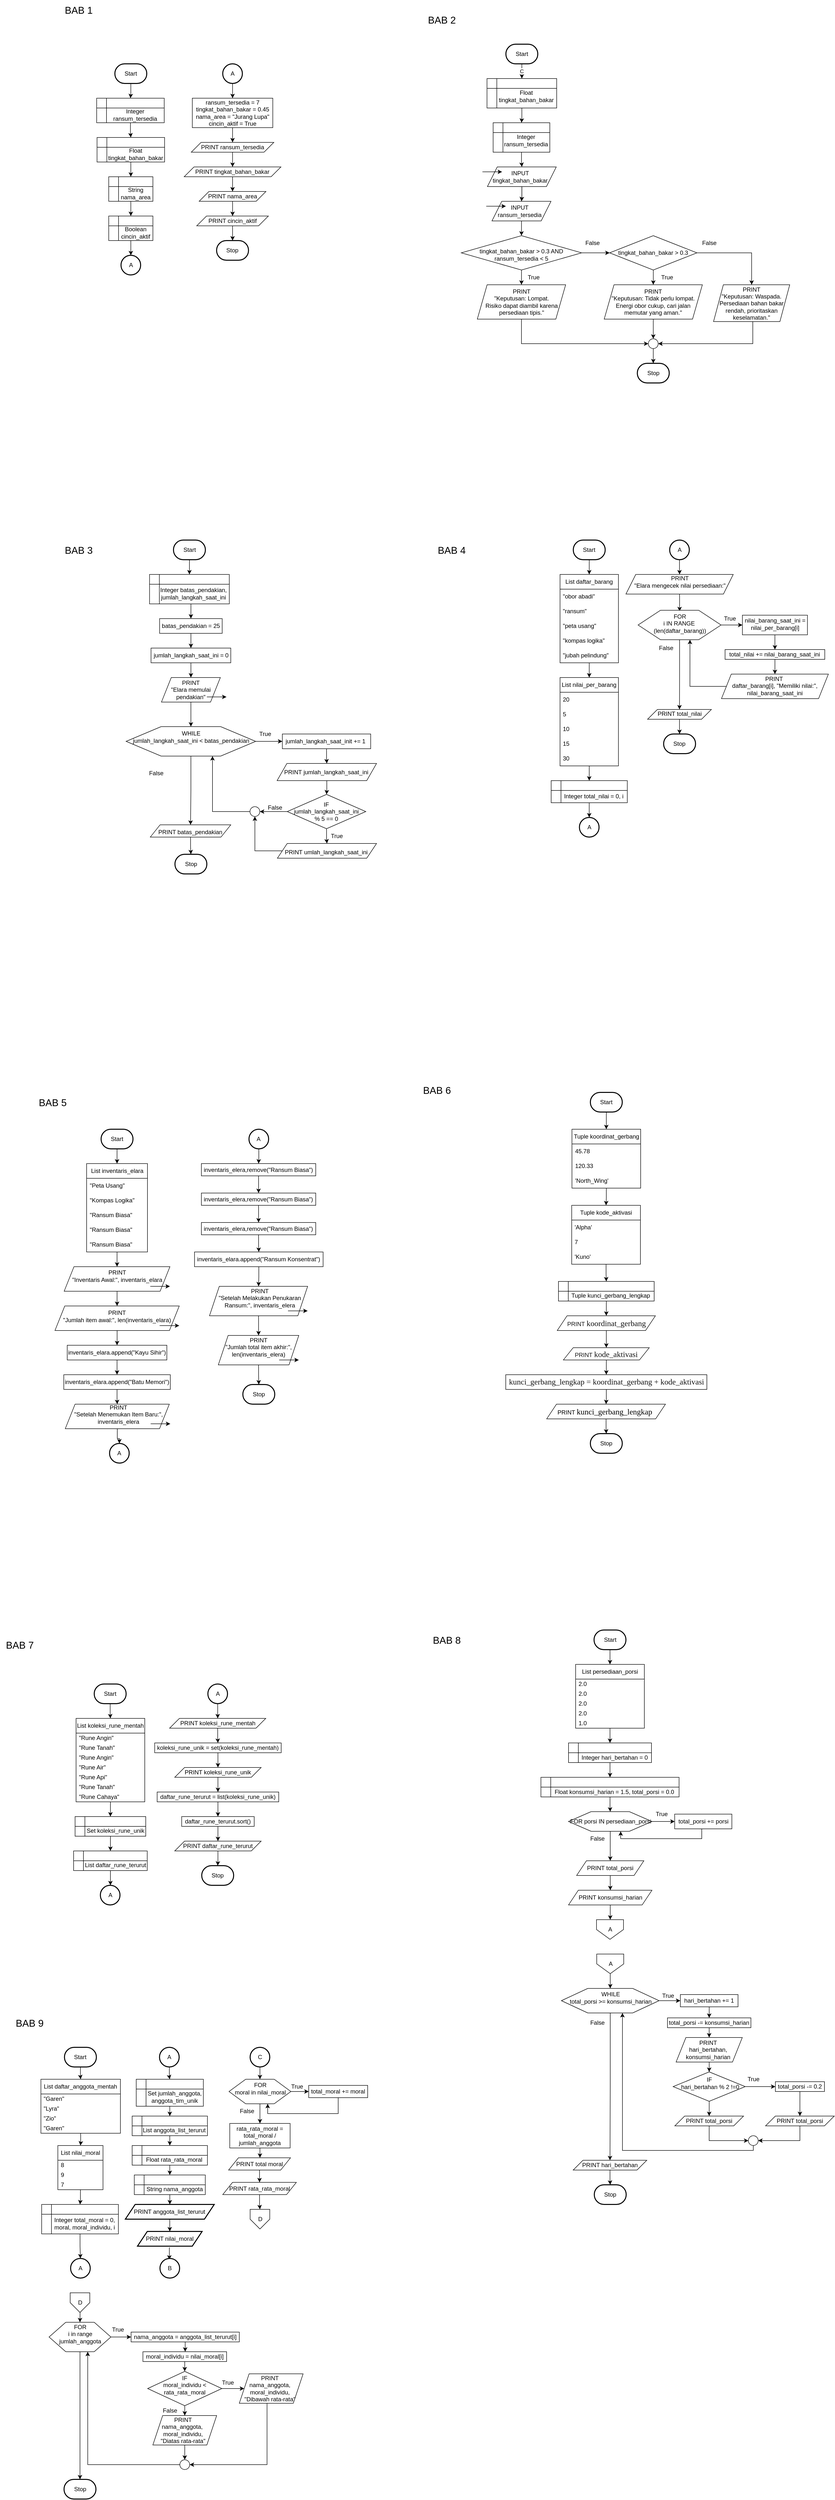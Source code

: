 <mxfile version="28.1.2">
  <diagram name="Page-1" id="dUK5AweomJ06AAv0fMAY">
    <mxGraphModel dx="4724" dy="5561" grid="1" gridSize="10" guides="1" tooltips="1" connect="1" arrows="1" fold="1" page="1" pageScale="1" pageWidth="3300" pageHeight="4681" background="none" math="0" shadow="0">
      <root>
        <object label="" id="0">
          <mxCell />
        </object>
        <mxCell id="1" parent="0" />
        <mxCell id="-90mvWzEhRrKygk-f8Dl-9" value="C" style="edgeStyle=orthogonalEdgeStyle;rounded=0;orthogonalLoop=1;jettySize=auto;html=1;entryX=0.5;entryY=0;entryDx=0;entryDy=0;" parent="1" source="-90mvWzEhRrKygk-f8Dl-1" target="-90mvWzEhRrKygk-f8Dl-7" edge="1">
          <mxGeometry relative="1" as="geometry" />
        </mxCell>
        <mxCell id="-90mvWzEhRrKygk-f8Dl-1" value="Start" style="strokeWidth=2;html=1;shape=mxgraph.flowchart.terminator;whiteSpace=wrap;" parent="1" vertex="1">
          <mxGeometry x="220.87" y="-990" width="65" height="40" as="geometry" />
        </mxCell>
        <mxCell id="-90mvWzEhRrKygk-f8Dl-6" style="edgeStyle=orthogonalEdgeStyle;rounded=0;orthogonalLoop=1;jettySize=auto;html=1;" parent="1" source="-90mvWzEhRrKygk-f8Dl-2" target="-90mvWzEhRrKygk-f8Dl-4" edge="1">
          <mxGeometry relative="1" as="geometry" />
        </mxCell>
        <mxCell id="-90mvWzEhRrKygk-f8Dl-14" value="" style="edgeStyle=orthogonalEdgeStyle;rounded=0;orthogonalLoop=1;jettySize=auto;html=1;" parent="1" source="-90mvWzEhRrKygk-f8Dl-2" target="-90mvWzEhRrKygk-f8Dl-4" edge="1">
          <mxGeometry relative="1" as="geometry" />
        </mxCell>
        <mxCell id="-90mvWzEhRrKygk-f8Dl-2" value="&lt;div&gt;&lt;span style=&quot;background-color: transparent; color: light-dark(rgb(0, 0, 0), rgb(255, 255, 255));&quot;&gt;INPUT&lt;br&gt;tingkat_bahan_bakar&lt;/span&gt;&lt;/div&gt;" style="shape=parallelogram;perimeter=parallelogramPerimeter;whiteSpace=wrap;html=1;fixedSize=1;spacingLeft=-6;" parent="1" vertex="1">
          <mxGeometry x="183.25" y="-740" width="140.25" height="40" as="geometry" />
        </mxCell>
        <mxCell id="-90mvWzEhRrKygk-f8Dl-3" value="" style="endArrow=classic;html=1;rounded=0;" parent="1" edge="1">
          <mxGeometry width="50" height="50" relative="1" as="geometry">
            <mxPoint x="173.12" y="-730" as="sourcePoint" />
            <mxPoint x="213.12" y="-730" as="targetPoint" />
          </mxGeometry>
        </mxCell>
        <mxCell id="-90mvWzEhRrKygk-f8Dl-20" style="edgeStyle=orthogonalEdgeStyle;rounded=0;orthogonalLoop=1;jettySize=auto;html=1;entryX=0.5;entryY=0;entryDx=0;entryDy=0;" parent="1" source="-90mvWzEhRrKygk-f8Dl-4" target="-90mvWzEhRrKygk-f8Dl-19" edge="1">
          <mxGeometry relative="1" as="geometry" />
        </mxCell>
        <mxCell id="-90mvWzEhRrKygk-f8Dl-4" value="INPUT&lt;div&gt;ransum_tersedia&lt;/div&gt;" style="shape=parallelogram;perimeter=parallelogramPerimeter;whiteSpace=wrap;html=1;fixedSize=1;spacingLeft=-8;" parent="1" vertex="1">
          <mxGeometry x="192.5" y="-670" width="120.25" height="40" as="geometry" />
        </mxCell>
        <mxCell id="-90mvWzEhRrKygk-f8Dl-16" style="edgeStyle=orthogonalEdgeStyle;rounded=0;orthogonalLoop=1;jettySize=auto;html=1;" parent="1" source="-90mvWzEhRrKygk-f8Dl-7" target="-90mvWzEhRrKygk-f8Dl-8" edge="1">
          <mxGeometry relative="1" as="geometry" />
        </mxCell>
        <mxCell id="-90mvWzEhRrKygk-f8Dl-7" value="Float&lt;div&gt;tingkat_bahan_bakar&lt;/div&gt;" style="shape=internalStorage;whiteSpace=wrap;html=1;backgroundOutline=1;align=center;verticalAlign=middle;textDirection=ltr;spacingBottom=-12;spacingLeft=19;" parent="1" vertex="1">
          <mxGeometry x="182.37" y="-920" width="142" height="60" as="geometry" />
        </mxCell>
        <mxCell id="-90mvWzEhRrKygk-f8Dl-17" style="edgeStyle=orthogonalEdgeStyle;rounded=0;orthogonalLoop=1;jettySize=auto;html=1;" parent="1" source="-90mvWzEhRrKygk-f8Dl-8" target="-90mvWzEhRrKygk-f8Dl-2" edge="1">
          <mxGeometry relative="1" as="geometry" />
        </mxCell>
        <mxCell id="-90mvWzEhRrKygk-f8Dl-8" value="Integer&lt;div&gt;&lt;span style=&quot;background-color: transparent; color: light-dark(rgb(0, 0, 0), rgb(255, 255, 255));&quot;&gt;ransum_tersedia&lt;/span&gt;&lt;/div&gt;" style="shape=internalStorage;whiteSpace=wrap;html=1;backgroundOutline=1;align=center;verticalAlign=middle;textDirection=ltr;spacingBottom=-12;spacingLeft=18;" parent="1" vertex="1">
          <mxGeometry x="194.87" y="-830" width="115.5" height="60" as="geometry" />
        </mxCell>
        <mxCell id="-90mvWzEhRrKygk-f8Dl-18" value="" style="endArrow=classic;html=1;rounded=0;" parent="1" edge="1">
          <mxGeometry width="50" height="50" relative="1" as="geometry">
            <mxPoint x="180.87" y="-660" as="sourcePoint" />
            <mxPoint x="220.87" y="-660" as="targetPoint" />
          </mxGeometry>
        </mxCell>
        <mxCell id="ppH5RtZ6CtWDusQoTjjU-78" style="edgeStyle=orthogonalEdgeStyle;rounded=0;orthogonalLoop=1;jettySize=auto;html=1;" parent="1" source="-90mvWzEhRrKygk-f8Dl-19" target="-90mvWzEhRrKygk-f8Dl-30" edge="1">
          <mxGeometry relative="1" as="geometry" />
        </mxCell>
        <mxCell id="ppH5RtZ6CtWDusQoTjjU-79" style="edgeStyle=orthogonalEdgeStyle;rounded=0;orthogonalLoop=1;jettySize=auto;html=1;entryX=0;entryY=0.5;entryDx=0;entryDy=0;" parent="1" source="-90mvWzEhRrKygk-f8Dl-19" target="-90mvWzEhRrKygk-f8Dl-21" edge="1">
          <mxGeometry relative="1" as="geometry" />
        </mxCell>
        <mxCell id="-90mvWzEhRrKygk-f8Dl-19" value="tingkat_bahan_bakar &amp;gt; 0.3 AND ransum_tersedia &amp;lt; 5" style="rhombus;whiteSpace=wrap;html=1;spacingBottom=-8;" parent="1" vertex="1">
          <mxGeometry x="130" y="-600" width="245.25" height="70" as="geometry" />
        </mxCell>
        <mxCell id="ppH5RtZ6CtWDusQoTjjU-80" style="edgeStyle=orthogonalEdgeStyle;rounded=0;orthogonalLoop=1;jettySize=auto;html=1;entryX=0.5;entryY=0;entryDx=0;entryDy=0;" parent="1" source="-90mvWzEhRrKygk-f8Dl-21" target="-90mvWzEhRrKygk-f8Dl-32" edge="1">
          <mxGeometry relative="1" as="geometry" />
        </mxCell>
        <mxCell id="ppH5RtZ6CtWDusQoTjjU-81" style="edgeStyle=orthogonalEdgeStyle;rounded=0;orthogonalLoop=1;jettySize=auto;html=1;entryX=0.5;entryY=0;entryDx=0;entryDy=0;" parent="1" source="-90mvWzEhRrKygk-f8Dl-21" target="-90mvWzEhRrKygk-f8Dl-24" edge="1">
          <mxGeometry relative="1" as="geometry" />
        </mxCell>
        <mxCell id="-90mvWzEhRrKygk-f8Dl-21" value="tingkat_bahan_bakar &amp;gt; 0.3" style="rhombus;whiteSpace=wrap;html=1;spacingBottom=0;" parent="1" vertex="1">
          <mxGeometry x="432.26" y="-600" width="177.87" height="70" as="geometry" />
        </mxCell>
        <mxCell id="-90mvWzEhRrKygk-f8Dl-23" value="False" style="text;html=1;align=center;verticalAlign=middle;resizable=0;points=[];autosize=1;strokeColor=none;fillColor=none;" parent="1" vertex="1">
          <mxGeometry x="372" y="-600" width="50" height="30" as="geometry" />
        </mxCell>
        <mxCell id="-90mvWzEhRrKygk-f8Dl-24" value="PRINT&lt;br&gt;&quot;Keputusan: Waspada. Persediaan bahan bakar rendah, prioritaskan keselamatan.&quot;" style="shape=parallelogram;perimeter=parallelogramPerimeter;whiteSpace=wrap;html=1;fixedSize=1;spacingBottom=0;align=center;" parent="1" vertex="1">
          <mxGeometry x="644" y="-500" width="155.24" height="75" as="geometry" />
        </mxCell>
        <mxCell id="-90mvWzEhRrKygk-f8Dl-27" value="Stop" style="strokeWidth=2;html=1;shape=mxgraph.flowchart.terminator;whiteSpace=wrap;" parent="1" vertex="1">
          <mxGeometry x="488.7" y="-340" width="65" height="40" as="geometry" />
        </mxCell>
        <mxCell id="-90mvWzEhRrKygk-f8Dl-30" value="&lt;div style=&quot;&quot;&gt;&lt;span style=&quot;background-color: transparent; color: light-dark(rgb(0, 0, 0), rgb(255, 255, 255));&quot;&gt;PRINT&lt;/span&gt;&lt;/div&gt;&lt;div style=&quot;&quot;&gt;&quot;Keputusan: Lompat.&lt;/div&gt;&lt;div style=&quot;&quot;&gt;Risiko dapat diambil karena persediaan tipis.&quot;&lt;/div&gt;" style="shape=parallelogram;perimeter=parallelogramPerimeter;whiteSpace=wrap;html=1;fixedSize=1;spacingBottom=0;align=center;" parent="1" vertex="1">
          <mxGeometry x="162.62" y="-500" width="180" height="70" as="geometry" />
        </mxCell>
        <mxCell id="-90mvWzEhRrKygk-f8Dl-32" value="&lt;div style=&quot;&quot;&gt;&lt;span style=&quot;background-color: transparent; color: light-dark(rgb(0, 0, 0), rgb(255, 255, 255));&quot;&gt;PRINT&lt;/span&gt;&lt;/div&gt;&lt;div style=&quot;&quot;&gt;&quot;Keputusan: Tidak perlu lompat.&lt;/div&gt;&lt;div style=&quot;&quot;&gt;Energi obor cukup, cari jalan memutar yang aman.&quot;&lt;/div&gt;" style="shape=parallelogram;perimeter=parallelogramPerimeter;whiteSpace=wrap;html=1;fixedSize=1;spacingBottom=0;align=center;" parent="1" vertex="1">
          <mxGeometry x="421.2" y="-500" width="200" height="70" as="geometry" />
        </mxCell>
        <mxCell id="-90mvWzEhRrKygk-f8Dl-34" value="True" style="text;html=1;align=center;verticalAlign=middle;resizable=0;points=[];autosize=1;strokeColor=none;fillColor=none;" parent="1" vertex="1">
          <mxGeometry x="252" y="-530" width="50" height="30" as="geometry" />
        </mxCell>
        <mxCell id="-90mvWzEhRrKygk-f8Dl-81" style="edgeStyle=orthogonalEdgeStyle;rounded=0;orthogonalLoop=1;jettySize=auto;html=1;entryX=0.5;entryY=0;entryDx=0;entryDy=0;" parent="1" source="-90mvWzEhRrKygk-f8Dl-79" target="-90mvWzEhRrKygk-f8Dl-80" edge="1">
          <mxGeometry relative="1" as="geometry" />
        </mxCell>
        <mxCell id="-90mvWzEhRrKygk-f8Dl-79" value="Start" style="strokeWidth=2;html=1;shape=mxgraph.flowchart.terminator;whiteSpace=wrap;" parent="1" vertex="1">
          <mxGeometry x="-456.5" y="20" width="65" height="40" as="geometry" />
        </mxCell>
        <mxCell id="-90mvWzEhRrKygk-f8Dl-80" value="Integer batas_pendakian,&amp;nbsp;&lt;div&gt;&lt;span style=&quot;background-color: transparent; color: light-dark(rgb(0, 0, 0), rgb(255, 255, 255));&quot;&gt;jumlah_langkah_saat_ini&amp;nbsp;&lt;/span&gt;&lt;/div&gt;" style="shape=internalStorage;whiteSpace=wrap;html=1;backgroundOutline=1;align=center;verticalAlign=middle;textDirection=ltr;spacingBottom=-17;spacingLeft=19;" parent="1" vertex="1">
          <mxGeometry x="-505.25" y="90" width="162.5" height="60" as="geometry" />
        </mxCell>
        <mxCell id="-90mvWzEhRrKygk-f8Dl-86" style="edgeStyle=orthogonalEdgeStyle;rounded=0;orthogonalLoop=1;jettySize=auto;html=1;entryX=0.5;entryY=0;entryDx=0;entryDy=0;" parent="1" target="-90mvWzEhRrKygk-f8Dl-84" edge="1">
          <mxGeometry relative="1" as="geometry">
            <mxPoint x="-420.9" y="150" as="sourcePoint" />
          </mxGeometry>
        </mxCell>
        <mxCell id="-90mvWzEhRrKygk-f8Dl-87" style="edgeStyle=orthogonalEdgeStyle;rounded=0;orthogonalLoop=1;jettySize=auto;html=1;entryX=0.5;entryY=0;entryDx=0;entryDy=0;" parent="1" source="-90mvWzEhRrKygk-f8Dl-84" target="-90mvWzEhRrKygk-f8Dl-85" edge="1">
          <mxGeometry relative="1" as="geometry" />
        </mxCell>
        <mxCell id="-90mvWzEhRrKygk-f8Dl-84" value="batas_pendakian = 25" style="rounded=0;whiteSpace=wrap;html=1;" parent="1" vertex="1">
          <mxGeometry x="-484.75" y="180" width="127.5" height="30" as="geometry" />
        </mxCell>
        <mxCell id="-90mvWzEhRrKygk-f8Dl-89" style="edgeStyle=orthogonalEdgeStyle;rounded=0;orthogonalLoop=1;jettySize=auto;html=1;entryX=0.5;entryY=0;entryDx=0;entryDy=0;" parent="1" source="-90mvWzEhRrKygk-f8Dl-85" target="-90mvWzEhRrKygk-f8Dl-88" edge="1">
          <mxGeometry relative="1" as="geometry" />
        </mxCell>
        <mxCell id="-90mvWzEhRrKygk-f8Dl-85" value="jumlah_langkah_saat_ini = 0" style="rounded=0;whiteSpace=wrap;html=1;" parent="1" vertex="1">
          <mxGeometry x="-502.25" y="240" width="162.5" height="30" as="geometry" />
        </mxCell>
        <mxCell id="PraCvVKSE5Y6l_JsBysQ-81" style="edgeStyle=orthogonalEdgeStyle;rounded=0;orthogonalLoop=1;jettySize=auto;html=1;" edge="1" parent="1" source="-90mvWzEhRrKygk-f8Dl-88" target="PraCvVKSE5Y6l_JsBysQ-80">
          <mxGeometry relative="1" as="geometry" />
        </mxCell>
        <mxCell id="-90mvWzEhRrKygk-f8Dl-88" value="PRINT&lt;br&gt;&quot;Elara memulai pendakian&quot;" style="shape=parallelogram;perimeter=parallelogramPerimeter;whiteSpace=wrap;html=1;fixedSize=1;" parent="1" vertex="1">
          <mxGeometry x="-481" y="300" width="120" height="50" as="geometry" />
        </mxCell>
        <mxCell id="PraCvVKSE5Y6l_JsBysQ-85" style="edgeStyle=orthogonalEdgeStyle;rounded=0;orthogonalLoop=1;jettySize=auto;html=1;" edge="1" parent="1" source="-90mvWzEhRrKygk-f8Dl-95" target="-90mvWzEhRrKygk-f8Dl-122">
          <mxGeometry relative="1" as="geometry" />
        </mxCell>
        <mxCell id="-90mvWzEhRrKygk-f8Dl-95" value="PRINT batas_pendakian&amp;nbsp;" style="shape=parallelogram;perimeter=parallelogramPerimeter;fixedSize=1;spacingLeft=3;spacingBottom=-5;whiteSpace=wrap;html=1;" parent="1" vertex="1">
          <mxGeometry x="-503.75" y="600" width="164" height="25" as="geometry" />
        </mxCell>
        <mxCell id="-90mvWzEhRrKygk-f8Dl-98" value="False" style="text;html=1;align=center;verticalAlign=middle;resizable=0;points=[];autosize=1;strokeColor=none;fillColor=none;" parent="1" vertex="1">
          <mxGeometry x="-517" y="480" width="50" height="30" as="geometry" />
        </mxCell>
        <mxCell id="-90mvWzEhRrKygk-f8Dl-104" style="edgeStyle=orthogonalEdgeStyle;rounded=0;orthogonalLoop=1;jettySize=auto;html=1;" parent="1" source="-90mvWzEhRrKygk-f8Dl-99" target="-90mvWzEhRrKygk-f8Dl-102" edge="1">
          <mxGeometry relative="1" as="geometry" />
        </mxCell>
        <mxCell id="-90mvWzEhRrKygk-f8Dl-99" value="jumlah_langkah_saat_init += 1&amp;nbsp;" style="rounded=0;whiteSpace=wrap;html=1;" parent="1" vertex="1">
          <mxGeometry x="-234.65" y="415" width="180" height="30" as="geometry" />
        </mxCell>
        <mxCell id="-90mvWzEhRrKygk-f8Dl-106" style="edgeStyle=orthogonalEdgeStyle;rounded=0;orthogonalLoop=1;jettySize=auto;html=1;" parent="1" source="-90mvWzEhRrKygk-f8Dl-102" target="-90mvWzEhRrKygk-f8Dl-105" edge="1">
          <mxGeometry relative="1" as="geometry" />
        </mxCell>
        <mxCell id="-90mvWzEhRrKygk-f8Dl-102" value="PRINT&amp;nbsp;&lt;span style=&quot;background-color: transparent; color: light-dark(rgb(0, 0, 0), rgb(255, 255, 255));&quot;&gt;jumlah_langkah_saat_ini&amp;nbsp;&lt;/span&gt;" style="shape=parallelogram;perimeter=parallelogramPerimeter;fixedSize=1;spacingLeft=0;spacingBottom=0;whiteSpace=wrap;html=1;" parent="1" vertex="1">
          <mxGeometry x="-245.37" y="475" width="202.65" height="35" as="geometry" />
        </mxCell>
        <mxCell id="-90mvWzEhRrKygk-f8Dl-103" value="True" style="text;html=1;align=center;verticalAlign=middle;resizable=0;points=[];autosize=1;strokeColor=none;fillColor=none;" parent="1" vertex="1">
          <mxGeometry x="-295.37" y="400" width="50" height="30" as="geometry" />
        </mxCell>
        <mxCell id="-90mvWzEhRrKygk-f8Dl-117" style="edgeStyle=orthogonalEdgeStyle;rounded=0;orthogonalLoop=1;jettySize=auto;html=1;entryX=0.5;entryY=0;entryDx=0;entryDy=0;" parent="1" source="-90mvWzEhRrKygk-f8Dl-105" target="-90mvWzEhRrKygk-f8Dl-107" edge="1">
          <mxGeometry relative="1" as="geometry" />
        </mxCell>
        <mxCell id="-90mvWzEhRrKygk-f8Dl-105" value="IF&lt;br&gt;jumlah_langkah_saat_ini&lt;div&gt;% 5 == 0&lt;/div&gt;" style="rhombus;whiteSpace=wrap;html=1;" parent="1" vertex="1">
          <mxGeometry x="-224.65" y="538" width="160" height="70" as="geometry" />
        </mxCell>
        <mxCell id="-90mvWzEhRrKygk-f8Dl-107" value="PRINT&amp;nbsp;&lt;span style=&quot;background-color: transparent; color: light-dark(rgb(0, 0, 0), rgb(255, 255, 255));&quot;&gt;umlah_langkah_saat_ini&lt;/span&gt;&lt;span style=&quot;background-color: transparent; color: light-dark(rgb(0, 0, 0), rgb(255, 255, 255));&quot;&gt;&amp;nbsp;&lt;/span&gt;" style="shape=parallelogram;perimeter=parallelogramPerimeter;fixedSize=1;spacingLeft=1;spacingBottom=-6;whiteSpace=wrap;html=1;" parent="1" vertex="1">
          <mxGeometry x="-244.74" y="638" width="202.02" height="30" as="geometry" />
        </mxCell>
        <mxCell id="PraCvVKSE5Y6l_JsBysQ-82" style="edgeStyle=orthogonalEdgeStyle;rounded=0;orthogonalLoop=1;jettySize=auto;html=1;" edge="1" parent="1" source="-90mvWzEhRrKygk-f8Dl-109" target="PraCvVKSE5Y6l_JsBysQ-80">
          <mxGeometry relative="1" as="geometry">
            <Array as="points">
              <mxPoint x="-377" y="573" />
            </Array>
          </mxGeometry>
        </mxCell>
        <mxCell id="-90mvWzEhRrKygk-f8Dl-109" value="" style="verticalLabelPosition=bottom;verticalAlign=top;html=1;shape=mxgraph.flowchart.on-page_reference;" parent="1" vertex="1">
          <mxGeometry x="-300.62" y="563" width="20" height="20" as="geometry" />
        </mxCell>
        <mxCell id="-90mvWzEhRrKygk-f8Dl-114" style="edgeStyle=orthogonalEdgeStyle;rounded=0;orthogonalLoop=1;jettySize=auto;html=1;entryX=0.5;entryY=1;entryDx=0;entryDy=0;entryPerimeter=0;" parent="1" source="-90mvWzEhRrKygk-f8Dl-107" target="-90mvWzEhRrKygk-f8Dl-109" edge="1">
          <mxGeometry relative="1" as="geometry" />
        </mxCell>
        <mxCell id="-90mvWzEhRrKygk-f8Dl-115" style="edgeStyle=orthogonalEdgeStyle;rounded=0;orthogonalLoop=1;jettySize=auto;html=1;entryX=1;entryY=0.5;entryDx=0;entryDy=0;entryPerimeter=0;" parent="1" source="-90mvWzEhRrKygk-f8Dl-105" target="-90mvWzEhRrKygk-f8Dl-109" edge="1">
          <mxGeometry relative="1" as="geometry" />
        </mxCell>
        <mxCell id="-90mvWzEhRrKygk-f8Dl-121" value="" style="endArrow=classic;html=1;rounded=0;" parent="1" edge="1">
          <mxGeometry width="50" height="50" relative="1" as="geometry">
            <mxPoint x="-388.5" y="339.5" as="sourcePoint" />
            <mxPoint x="-348.5" y="339.5" as="targetPoint" />
          </mxGeometry>
        </mxCell>
        <mxCell id="-90mvWzEhRrKygk-f8Dl-122" value="Stop" style="strokeWidth=2;html=1;shape=mxgraph.flowchart.terminator;whiteSpace=wrap;" parent="1" vertex="1">
          <mxGeometry x="-453.5" y="660" width="65" height="40" as="geometry" />
        </mxCell>
        <mxCell id="-90mvWzEhRrKygk-f8Dl-132" style="edgeStyle=orthogonalEdgeStyle;rounded=0;orthogonalLoop=1;jettySize=auto;html=1;" parent="1" source="-90mvWzEhRrKygk-f8Dl-127" target="-90mvWzEhRrKygk-f8Dl-128" edge="1">
          <mxGeometry relative="1" as="geometry" />
        </mxCell>
        <mxCell id="-90mvWzEhRrKygk-f8Dl-127" value="Start" style="strokeWidth=2;html=1;shape=mxgraph.flowchart.terminator;whiteSpace=wrap;" parent="1" vertex="1">
          <mxGeometry x="-575.92" y="-950" width="65" height="40" as="geometry" />
        </mxCell>
        <mxCell id="-90mvWzEhRrKygk-f8Dl-133" style="edgeStyle=orthogonalEdgeStyle;rounded=0;orthogonalLoop=1;jettySize=auto;html=1;entryX=0.5;entryY=0;entryDx=0;entryDy=0;" parent="1" source="-90mvWzEhRrKygk-f8Dl-128" target="-90mvWzEhRrKygk-f8Dl-129" edge="1">
          <mxGeometry relative="1" as="geometry" />
        </mxCell>
        <mxCell id="-90mvWzEhRrKygk-f8Dl-128" value="Integer&lt;div&gt;ransum_tersedia&lt;/div&gt;" style="shape=internalStorage;whiteSpace=wrap;html=1;backgroundOutline=1;align=center;verticalAlign=middle;textDirection=ltr;spacingBottom=-17;spacingLeft=19;" parent="1" vertex="1">
          <mxGeometry x="-613" y="-880" width="137.63" height="50" as="geometry" />
        </mxCell>
        <mxCell id="-90mvWzEhRrKygk-f8Dl-134" style="edgeStyle=orthogonalEdgeStyle;rounded=0;orthogonalLoop=1;jettySize=auto;html=1;entryX=0.5;entryY=0;entryDx=0;entryDy=0;" parent="1" source="-90mvWzEhRrKygk-f8Dl-129" target="-90mvWzEhRrKygk-f8Dl-130" edge="1">
          <mxGeometry relative="1" as="geometry" />
        </mxCell>
        <mxCell id="-90mvWzEhRrKygk-f8Dl-129" value="Float&lt;br&gt;tingkat_bahan_bakar" style="shape=internalStorage;whiteSpace=wrap;html=1;backgroundOutline=1;align=center;verticalAlign=middle;textDirection=ltr;spacingBottom=-17;spacingLeft=19;" parent="1" vertex="1">
          <mxGeometry x="-612.25" y="-800" width="137.63" height="50" as="geometry" />
        </mxCell>
        <mxCell id="-90mvWzEhRrKygk-f8Dl-135" style="edgeStyle=orthogonalEdgeStyle;rounded=0;orthogonalLoop=1;jettySize=auto;html=1;entryX=0.5;entryY=0;entryDx=0;entryDy=0;" parent="1" source="-90mvWzEhRrKygk-f8Dl-130" target="-90mvWzEhRrKygk-f8Dl-131" edge="1">
          <mxGeometry relative="1" as="geometry" />
        </mxCell>
        <mxCell id="-90mvWzEhRrKygk-f8Dl-130" value="String&lt;br&gt;nama_area" style="shape=internalStorage;whiteSpace=wrap;html=1;backgroundOutline=1;align=center;verticalAlign=middle;textDirection=ltr;spacingBottom=-17;spacingLeft=19;" parent="1" vertex="1">
          <mxGeometry x="-588.42" y="-720" width="90" height="50" as="geometry" />
        </mxCell>
        <mxCell id="ppH5RtZ6CtWDusQoTjjU-67" style="edgeStyle=orthogonalEdgeStyle;rounded=0;orthogonalLoop=1;jettySize=auto;html=1;" parent="1" source="-90mvWzEhRrKygk-f8Dl-131" target="ppH5RtZ6CtWDusQoTjjU-66" edge="1">
          <mxGeometry relative="1" as="geometry" />
        </mxCell>
        <mxCell id="-90mvWzEhRrKygk-f8Dl-131" value="Boolean&lt;br&gt;cincin_aktif" style="shape=internalStorage;whiteSpace=wrap;html=1;backgroundOutline=1;align=center;verticalAlign=middle;textDirection=ltr;spacingBottom=-17;spacingLeft=19;" parent="1" vertex="1">
          <mxGeometry x="-588.42" y="-640" width="90" height="50" as="geometry" />
        </mxCell>
        <mxCell id="ppH5RtZ6CtWDusQoTjjU-74" style="edgeStyle=orthogonalEdgeStyle;rounded=0;orthogonalLoop=1;jettySize=auto;html=1;" parent="1" source="-90mvWzEhRrKygk-f8Dl-136" target="-90mvWzEhRrKygk-f8Dl-142" edge="1">
          <mxGeometry relative="1" as="geometry" />
        </mxCell>
        <mxCell id="-90mvWzEhRrKygk-f8Dl-136" value="PRINT ransum_tersedia" style="shape=parallelogram;perimeter=parallelogramPerimeter;whiteSpace=wrap;html=1;fixedSize=1;spacingLeft=0;" parent="1" vertex="1">
          <mxGeometry x="-420.23" y="-790" width="168.22" height="20" as="geometry" />
        </mxCell>
        <mxCell id="ppH5RtZ6CtWDusQoTjjU-75" style="edgeStyle=orthogonalEdgeStyle;rounded=0;orthogonalLoop=1;jettySize=auto;html=1;entryX=0.5;entryY=0;entryDx=0;entryDy=0;" parent="1" source="-90mvWzEhRrKygk-f8Dl-142" target="-90mvWzEhRrKygk-f8Dl-145" edge="1">
          <mxGeometry relative="1" as="geometry" />
        </mxCell>
        <mxCell id="-90mvWzEhRrKygk-f8Dl-142" value="PRINT tingkat_bahan_bakar" style="shape=parallelogram;perimeter=parallelogramPerimeter;whiteSpace=wrap;html=1;fixedSize=1;spacingLeft=0;spacingBottom=0;" parent="1" vertex="1">
          <mxGeometry x="-434.7" y="-740" width="197.15" height="20" as="geometry" />
        </mxCell>
        <mxCell id="ppH5RtZ6CtWDusQoTjjU-76" style="edgeStyle=orthogonalEdgeStyle;rounded=0;orthogonalLoop=1;jettySize=auto;html=1;" parent="1" source="-90mvWzEhRrKygk-f8Dl-145" target="-90mvWzEhRrKygk-f8Dl-149" edge="1">
          <mxGeometry relative="1" as="geometry" />
        </mxCell>
        <mxCell id="-90mvWzEhRrKygk-f8Dl-145" value="PRINT nama_area" style="shape=parallelogram;perimeter=parallelogramPerimeter;whiteSpace=wrap;html=1;fixedSize=1;spacingLeft=0;spacingBottom=0;" parent="1" vertex="1">
          <mxGeometry x="-404.15" y="-690" width="136.06" height="20" as="geometry" />
        </mxCell>
        <mxCell id="ppH5RtZ6CtWDusQoTjjU-77" style="edgeStyle=orthogonalEdgeStyle;rounded=0;orthogonalLoop=1;jettySize=auto;html=1;" parent="1" source="-90mvWzEhRrKygk-f8Dl-149" target="-90mvWzEhRrKygk-f8Dl-152" edge="1">
          <mxGeometry relative="1" as="geometry" />
        </mxCell>
        <mxCell id="-90mvWzEhRrKygk-f8Dl-149" value="PRINT cincin_aktif" style="shape=parallelogram;perimeter=parallelogramPerimeter;whiteSpace=wrap;html=1;fixedSize=1;spacingLeft=0;spacingBottom=0;" parent="1" vertex="1">
          <mxGeometry x="-409.12" y="-640" width="146" height="20" as="geometry" />
        </mxCell>
        <mxCell id="-90mvWzEhRrKygk-f8Dl-152" value="Stop" style="strokeWidth=2;html=1;shape=mxgraph.flowchart.terminator;whiteSpace=wrap;" parent="1" vertex="1">
          <mxGeometry x="-368.62" y="-590" width="65" height="40" as="geometry" />
        </mxCell>
        <mxCell id="-90mvWzEhRrKygk-f8Dl-155" value="False" style="text;html=1;align=center;verticalAlign=middle;resizable=0;points=[];autosize=1;strokeColor=none;fillColor=none;" parent="1" vertex="1">
          <mxGeometry x="-274.65" y="550" width="50" height="30" as="geometry" />
        </mxCell>
        <mxCell id="-90mvWzEhRrKygk-f8Dl-157" value="True" style="text;html=1;align=center;verticalAlign=middle;resizable=0;points=[];autosize=1;strokeColor=none;fillColor=none;" parent="1" vertex="1">
          <mxGeometry x="-149.4" y="608" width="50" height="30" as="geometry" />
        </mxCell>
        <mxCell id="-90mvWzEhRrKygk-f8Dl-174" style="edgeStyle=orthogonalEdgeStyle;rounded=0;orthogonalLoop=1;jettySize=auto;html=1;" parent="1" source="-90mvWzEhRrKygk-f8Dl-173" target="-90mvWzEhRrKygk-f8Dl-161" edge="1">
          <mxGeometry relative="1" as="geometry" />
        </mxCell>
        <mxCell id="-90mvWzEhRrKygk-f8Dl-173" value="Start" style="strokeWidth=2;html=1;shape=mxgraph.flowchart.terminator;whiteSpace=wrap;" parent="1" vertex="1">
          <mxGeometry x="358.2" y="20" width="65" height="40" as="geometry" />
        </mxCell>
        <mxCell id="-90mvWzEhRrKygk-f8Dl-176" value="" style="group" parent="1" vertex="1" connectable="0">
          <mxGeometry x="331.2" y="300" width="119" height="180" as="geometry" />
        </mxCell>
        <mxCell id="-90mvWzEhRrKygk-f8Dl-177" value="List nilai_per_barang" style="swimlane;fontStyle=0;childLayout=stackLayout;horizontal=1;startSize=30;horizontalStack=0;resizeParent=1;resizeParentMax=0;resizeLast=0;collapsible=1;marginBottom=0;whiteSpace=wrap;html=1;container=0;" parent="-90mvWzEhRrKygk-f8Dl-176" vertex="1">
          <mxGeometry width="119" height="180" as="geometry" />
        </mxCell>
        <mxCell id="-90mvWzEhRrKygk-f8Dl-178" value="20" style="text;strokeColor=none;fillColor=none;align=left;verticalAlign=middle;spacingLeft=4;spacingRight=4;overflow=hidden;points=[[0,0.5],[1,0.5]];portConstraint=eastwest;rotatable=0;whiteSpace=wrap;html=1;container=0;" parent="-90mvWzEhRrKygk-f8Dl-176" vertex="1">
          <mxGeometry y="30" width="119" height="30" as="geometry" />
        </mxCell>
        <mxCell id="-90mvWzEhRrKygk-f8Dl-179" value="5" style="text;strokeColor=none;fillColor=none;align=left;verticalAlign=middle;spacingLeft=4;spacingRight=4;overflow=hidden;points=[[0,0.5],[1,0.5]];portConstraint=eastwest;rotatable=0;whiteSpace=wrap;html=1;container=0;" parent="-90mvWzEhRrKygk-f8Dl-176" vertex="1">
          <mxGeometry y="60" width="119" height="30" as="geometry" />
        </mxCell>
        <mxCell id="-90mvWzEhRrKygk-f8Dl-180" value="10" style="text;strokeColor=none;fillColor=none;align=left;verticalAlign=middle;spacingLeft=4;spacingRight=4;overflow=hidden;points=[[0,0.5],[1,0.5]];portConstraint=eastwest;rotatable=0;whiteSpace=wrap;html=1;container=0;" parent="-90mvWzEhRrKygk-f8Dl-176" vertex="1">
          <mxGeometry y="90" width="119" height="30" as="geometry" />
        </mxCell>
        <mxCell id="-90mvWzEhRrKygk-f8Dl-181" value="15" style="text;strokeColor=none;fillColor=none;align=left;verticalAlign=middle;spacingLeft=4;spacingRight=4;overflow=hidden;points=[[0,0.5],[1,0.5]];portConstraint=eastwest;rotatable=0;whiteSpace=wrap;html=1;container=0;" parent="-90mvWzEhRrKygk-f8Dl-176" vertex="1">
          <mxGeometry y="120" width="119" height="30" as="geometry" />
        </mxCell>
        <mxCell id="-90mvWzEhRrKygk-f8Dl-182" value="30" style="text;strokeColor=none;fillColor=none;align=left;verticalAlign=middle;spacingLeft=4;spacingRight=4;overflow=hidden;points=[[0,0.5],[1,0.5]];portConstraint=eastwest;rotatable=0;whiteSpace=wrap;html=1;container=0;" parent="-90mvWzEhRrKygk-f8Dl-176" vertex="1">
          <mxGeometry y="150" width="119" height="30" as="geometry" />
        </mxCell>
        <mxCell id="-90mvWzEhRrKygk-f8Dl-183" style="edgeStyle=orthogonalEdgeStyle;rounded=0;orthogonalLoop=1;jettySize=auto;html=1;entryX=0.5;entryY=0;entryDx=0;entryDy=0;" parent="1" source="-90mvWzEhRrKygk-f8Dl-161" target="-90mvWzEhRrKygk-f8Dl-177" edge="1">
          <mxGeometry relative="1" as="geometry" />
        </mxCell>
        <mxCell id="-90mvWzEhRrKygk-f8Dl-184" value="" style="group" parent="1" vertex="1" connectable="0">
          <mxGeometry x="331.2" y="90" width="119" height="180" as="geometry" />
        </mxCell>
        <mxCell id="-90mvWzEhRrKygk-f8Dl-161" value="List daftar_barang" style="swimlane;fontStyle=0;childLayout=stackLayout;horizontal=1;startSize=30;horizontalStack=0;resizeParent=1;resizeParentMax=0;resizeLast=0;collapsible=1;marginBottom=0;whiteSpace=wrap;html=1;container=0;" parent="-90mvWzEhRrKygk-f8Dl-184" vertex="1">
          <mxGeometry width="119" height="180" as="geometry" />
        </mxCell>
        <mxCell id="-90mvWzEhRrKygk-f8Dl-162" value="&quot;obor abadi&quot;" style="text;strokeColor=none;fillColor=none;align=left;verticalAlign=middle;spacingLeft=4;spacingRight=4;overflow=hidden;points=[[0,0.5],[1,0.5]];portConstraint=eastwest;rotatable=0;whiteSpace=wrap;html=1;container=0;" parent="-90mvWzEhRrKygk-f8Dl-184" vertex="1">
          <mxGeometry y="30" width="119" height="30" as="geometry" />
        </mxCell>
        <mxCell id="-90mvWzEhRrKygk-f8Dl-163" value="&quot;ransum&quot;" style="text;strokeColor=none;fillColor=none;align=left;verticalAlign=middle;spacingLeft=4;spacingRight=4;overflow=hidden;points=[[0,0.5],[1,0.5]];portConstraint=eastwest;rotatable=0;whiteSpace=wrap;html=1;container=0;" parent="-90mvWzEhRrKygk-f8Dl-184" vertex="1">
          <mxGeometry y="60" width="119" height="30" as="geometry" />
        </mxCell>
        <mxCell id="-90mvWzEhRrKygk-f8Dl-164" value="&quot;peta usang&quot;" style="text;strokeColor=none;fillColor=none;align=left;verticalAlign=middle;spacingLeft=4;spacingRight=4;overflow=hidden;points=[[0,0.5],[1,0.5]];portConstraint=eastwest;rotatable=0;whiteSpace=wrap;html=1;container=0;" parent="-90mvWzEhRrKygk-f8Dl-184" vertex="1">
          <mxGeometry y="90" width="119" height="30" as="geometry" />
        </mxCell>
        <mxCell id="-90mvWzEhRrKygk-f8Dl-171" value="&quot;kompas logika&quot;" style="text;strokeColor=none;fillColor=none;align=left;verticalAlign=middle;spacingLeft=4;spacingRight=4;overflow=hidden;points=[[0,0.5],[1,0.5]];portConstraint=eastwest;rotatable=0;whiteSpace=wrap;html=1;container=0;" parent="-90mvWzEhRrKygk-f8Dl-184" vertex="1">
          <mxGeometry y="120" width="119" height="30" as="geometry" />
        </mxCell>
        <mxCell id="-90mvWzEhRrKygk-f8Dl-172" value="&quot;&lt;span style=&quot;background-color: transparent; color: light-dark(rgb(0, 0, 0), rgb(255, 255, 255));&quot;&gt;jubah pelindung&quot;&lt;/span&gt;" style="text;strokeColor=none;fillColor=none;align=left;verticalAlign=middle;spacingLeft=4;spacingRight=4;overflow=hidden;points=[[0,0.5],[1,0.5]];portConstraint=eastwest;rotatable=0;whiteSpace=wrap;html=1;container=0;" parent="-90mvWzEhRrKygk-f8Dl-184" vertex="1">
          <mxGeometry y="150" width="119" height="30" as="geometry" />
        </mxCell>
        <mxCell id="-90mvWzEhRrKygk-f8Dl-189" style="edgeStyle=orthogonalEdgeStyle;rounded=0;orthogonalLoop=1;jettySize=auto;html=1;entryX=0.5;entryY=0;entryDx=0;entryDy=0;" parent="1" source="-90mvWzEhRrKygk-f8Dl-185" edge="1">
          <mxGeometry relative="1" as="geometry">
            <mxPoint x="390.695" y="585" as="targetPoint" />
          </mxGeometry>
        </mxCell>
        <mxCell id="-90mvWzEhRrKygk-f8Dl-185" value="Integer total_nilai = 0, i" style="shape=internalStorage;whiteSpace=wrap;html=1;backgroundOutline=1;spacingBottom=-18;spacingLeft=19;" parent="1" vertex="1">
          <mxGeometry x="313.13" y="510" width="155.13" height="45" as="geometry" />
        </mxCell>
        <mxCell id="-90mvWzEhRrKygk-f8Dl-186" style="edgeStyle=orthogonalEdgeStyle;rounded=0;orthogonalLoop=1;jettySize=auto;html=1;entryX=0.5;entryY=0;entryDx=0;entryDy=0;" parent="1" source="-90mvWzEhRrKygk-f8Dl-177" target="-90mvWzEhRrKygk-f8Dl-185" edge="1">
          <mxGeometry relative="1" as="geometry" />
        </mxCell>
        <mxCell id="-90mvWzEhRrKygk-f8Dl-210" value="BAB 1" style="text;html=1;align=center;verticalAlign=middle;resizable=0;points=[];autosize=1;strokeColor=none;fillColor=none;fontSize=20;" parent="1" vertex="1">
          <mxGeometry x="-690" y="-1080" width="80" height="40" as="geometry" />
        </mxCell>
        <mxCell id="-90mvWzEhRrKygk-f8Dl-211" value="BAB 2" style="text;html=1;align=center;verticalAlign=middle;resizable=0;points=[];autosize=1;strokeColor=none;fillColor=none;fontSize=20;" parent="1" vertex="1">
          <mxGeometry x="50" y="-1060" width="80" height="40" as="geometry" />
        </mxCell>
        <mxCell id="-90mvWzEhRrKygk-f8Dl-212" value="BAB 3" style="text;html=1;align=center;verticalAlign=middle;resizable=0;points=[];autosize=1;strokeColor=none;fillColor=none;fontSize=20;" parent="1" vertex="1">
          <mxGeometry x="-690" y="20" width="80" height="40" as="geometry" />
        </mxCell>
        <mxCell id="-90mvWzEhRrKygk-f8Dl-213" value="BAB 4" style="text;html=1;align=center;verticalAlign=middle;resizable=0;points=[];autosize=1;strokeColor=none;fillColor=none;fontSize=20;" parent="1" vertex="1">
          <mxGeometry x="70" y="20" width="80" height="40" as="geometry" />
        </mxCell>
        <mxCell id="-90mvWzEhRrKygk-f8Dl-221" style="edgeStyle=orthogonalEdgeStyle;rounded=0;orthogonalLoop=1;jettySize=auto;html=1;entryX=0.5;entryY=0;entryDx=0;entryDy=0;" parent="1" source="-90mvWzEhRrKygk-f8Dl-214" target="-90mvWzEhRrKygk-f8Dl-215" edge="1">
          <mxGeometry relative="1" as="geometry" />
        </mxCell>
        <mxCell id="-90mvWzEhRrKygk-f8Dl-214" value="Start" style="strokeWidth=2;html=1;shape=mxgraph.flowchart.terminator;whiteSpace=wrap;" parent="1" vertex="1">
          <mxGeometry x="-604" y="1220" width="65" height="40" as="geometry" />
        </mxCell>
        <mxCell id="-90mvWzEhRrKygk-f8Dl-223" value="" style="edgeStyle=orthogonalEdgeStyle;rounded=0;orthogonalLoop=1;jettySize=auto;html=1;" parent="1" source="-90mvWzEhRrKygk-f8Dl-215" target="-90mvWzEhRrKygk-f8Dl-222" edge="1">
          <mxGeometry relative="1" as="geometry" />
        </mxCell>
        <mxCell id="-90mvWzEhRrKygk-f8Dl-215" value="List inventaris_elara" style="swimlane;fontStyle=0;childLayout=stackLayout;horizontal=1;startSize=30;horizontalStack=0;resizeParent=1;resizeParentMax=0;resizeLast=0;collapsible=1;marginBottom=0;whiteSpace=wrap;html=1;" parent="1" vertex="1">
          <mxGeometry x="-633.5" y="1290" width="124" height="180" as="geometry" />
        </mxCell>
        <mxCell id="-90mvWzEhRrKygk-f8Dl-216" value="&quot;Peta Usang&quot;" style="text;strokeColor=none;fillColor=none;align=left;verticalAlign=middle;spacingLeft=4;spacingRight=4;overflow=hidden;points=[[0,0.5],[1,0.5]];portConstraint=eastwest;rotatable=0;whiteSpace=wrap;html=1;" parent="-90mvWzEhRrKygk-f8Dl-215" vertex="1">
          <mxGeometry y="30" width="124" height="30" as="geometry" />
        </mxCell>
        <mxCell id="-90mvWzEhRrKygk-f8Dl-217" value="&quot;Kompas Logika&quot;" style="text;strokeColor=none;fillColor=none;align=left;verticalAlign=middle;spacingLeft=4;spacingRight=4;overflow=hidden;points=[[0,0.5],[1,0.5]];portConstraint=eastwest;rotatable=0;whiteSpace=wrap;html=1;" parent="-90mvWzEhRrKygk-f8Dl-215" vertex="1">
          <mxGeometry y="60" width="124" height="30" as="geometry" />
        </mxCell>
        <mxCell id="-90mvWzEhRrKygk-f8Dl-218" value="&quot;Ransum Biasa&quot;" style="text;strokeColor=none;fillColor=none;align=left;verticalAlign=middle;spacingLeft=4;spacingRight=4;overflow=hidden;points=[[0,0.5],[1,0.5]];portConstraint=eastwest;rotatable=0;whiteSpace=wrap;html=1;" parent="-90mvWzEhRrKygk-f8Dl-215" vertex="1">
          <mxGeometry y="90" width="124" height="30" as="geometry" />
        </mxCell>
        <mxCell id="-90mvWzEhRrKygk-f8Dl-219" value="&quot;Ransum Biasa&quot;" style="text;strokeColor=none;fillColor=none;align=left;verticalAlign=middle;spacingLeft=4;spacingRight=4;overflow=hidden;points=[[0,0.5],[1,0.5]];portConstraint=eastwest;rotatable=0;whiteSpace=wrap;html=1;" parent="-90mvWzEhRrKygk-f8Dl-215" vertex="1">
          <mxGeometry y="120" width="124" height="30" as="geometry" />
        </mxCell>
        <mxCell id="-90mvWzEhRrKygk-f8Dl-220" value="&quot;Ransum Biasa&quot;" style="text;strokeColor=none;fillColor=none;align=left;verticalAlign=middle;spacingLeft=4;spacingRight=4;overflow=hidden;points=[[0,0.5],[1,0.5]];portConstraint=eastwest;rotatable=0;whiteSpace=wrap;html=1;" parent="-90mvWzEhRrKygk-f8Dl-215" vertex="1">
          <mxGeometry y="150" width="124" height="30" as="geometry" />
        </mxCell>
        <mxCell id="-90mvWzEhRrKygk-f8Dl-227" style="edgeStyle=orthogonalEdgeStyle;rounded=0;orthogonalLoop=1;jettySize=auto;html=1;entryX=0.5;entryY=0;entryDx=0;entryDy=0;" parent="1" source="-90mvWzEhRrKygk-f8Dl-222" target="-90mvWzEhRrKygk-f8Dl-225" edge="1">
          <mxGeometry relative="1" as="geometry" />
        </mxCell>
        <mxCell id="-90mvWzEhRrKygk-f8Dl-222" value="PRINT&lt;br&gt;&quot;Inventaris Awal:&quot;, inventaris_elara" style="shape=parallelogram;perimeter=parallelogramPerimeter;whiteSpace=wrap;html=1;fixedSize=1;fontStyle=0;startSize=30;horizontal=1;spacingBottom=13;" parent="1" vertex="1">
          <mxGeometry x="-679.25" y="1500" width="215.5" height="50" as="geometry" />
        </mxCell>
        <mxCell id="-90mvWzEhRrKygk-f8Dl-224" value="" style="endArrow=classic;html=1;rounded=0;" parent="1" edge="1">
          <mxGeometry width="50" height="50" relative="1" as="geometry">
            <mxPoint x="-503.75" y="1540" as="sourcePoint" />
            <mxPoint x="-463.75" y="1540" as="targetPoint" />
          </mxGeometry>
        </mxCell>
        <mxCell id="-90mvWzEhRrKygk-f8Dl-234" style="edgeStyle=orthogonalEdgeStyle;rounded=0;orthogonalLoop=1;jettySize=auto;html=1;entryX=0.5;entryY=0;entryDx=0;entryDy=0;" parent="1" source="-90mvWzEhRrKygk-f8Dl-225" target="-90mvWzEhRrKygk-f8Dl-229" edge="1">
          <mxGeometry relative="1" as="geometry" />
        </mxCell>
        <mxCell id="-90mvWzEhRrKygk-f8Dl-225" value="PRINT&lt;br&gt;&quot;Jumlah item awal:&quot;, len(inventaris_elara)" style="shape=parallelogram;perimeter=parallelogramPerimeter;whiteSpace=wrap;html=1;fixedSize=1;fontStyle=0;startSize=30;horizontal=1;spacingBottom=8;" parent="1" vertex="1">
          <mxGeometry x="-698" y="1580" width="253.25" height="50" as="geometry" />
        </mxCell>
        <mxCell id="-90mvWzEhRrKygk-f8Dl-226" value="" style="endArrow=classic;html=1;rounded=0;" parent="1" edge="1">
          <mxGeometry width="50" height="50" relative="1" as="geometry">
            <mxPoint x="-484.75" y="1620" as="sourcePoint" />
            <mxPoint x="-444.75" y="1620" as="targetPoint" />
          </mxGeometry>
        </mxCell>
        <mxCell id="-90mvWzEhRrKygk-f8Dl-236" style="edgeStyle=orthogonalEdgeStyle;rounded=0;orthogonalLoop=1;jettySize=auto;html=1;entryX=0.5;entryY=0;entryDx=0;entryDy=0;" parent="1" source="-90mvWzEhRrKygk-f8Dl-229" target="-90mvWzEhRrKygk-f8Dl-231" edge="1">
          <mxGeometry relative="1" as="geometry" />
        </mxCell>
        <mxCell id="-90mvWzEhRrKygk-f8Dl-229" value="inventaris_elara.append(&quot;Kayu Sihir&quot;)" style="rounded=0;whiteSpace=wrap;html=1;" parent="1" vertex="1">
          <mxGeometry x="-673" y="1660" width="203" height="30" as="geometry" />
        </mxCell>
        <mxCell id="-90mvWzEhRrKygk-f8Dl-239" style="edgeStyle=orthogonalEdgeStyle;rounded=0;orthogonalLoop=1;jettySize=auto;html=1;" parent="1" source="-90mvWzEhRrKygk-f8Dl-231" target="-90mvWzEhRrKygk-f8Dl-237" edge="1">
          <mxGeometry relative="1" as="geometry" />
        </mxCell>
        <mxCell id="-90mvWzEhRrKygk-f8Dl-231" value="inventaris_elara.append(&quot;Batu Memori&quot;)" style="rounded=0;whiteSpace=wrap;html=1;" parent="1" vertex="1">
          <mxGeometry x="-680" y="1720" width="217" height="30" as="geometry" />
        </mxCell>
        <mxCell id="-90mvWzEhRrKygk-f8Dl-237" value="PRINT&lt;br&gt;&quot;Setelah Menemukan Item Baru:&quot;, inventaris_elera" style="shape=parallelogram;perimeter=parallelogramPerimeter;whiteSpace=wrap;html=1;fixedSize=1;fontStyle=0;startSize=30;horizontal=1;spacingBottom=8;spacingLeft=5;" parent="1" vertex="1">
          <mxGeometry x="-677" y="1780" width="212" height="50" as="geometry" />
        </mxCell>
        <mxCell id="-90mvWzEhRrKygk-f8Dl-238" value="" style="endArrow=classic;html=1;rounded=0;" parent="1" edge="1">
          <mxGeometry width="50" height="50" relative="1" as="geometry">
            <mxPoint x="-503" y="1820" as="sourcePoint" />
            <mxPoint x="-463" y="1820" as="targetPoint" />
          </mxGeometry>
        </mxCell>
        <mxCell id="-90mvWzEhRrKygk-f8Dl-243" style="edgeStyle=orthogonalEdgeStyle;rounded=0;orthogonalLoop=1;jettySize=auto;html=1;entryX=0.5;entryY=0;entryDx=0;entryDy=0;" parent="1" source="-90mvWzEhRrKygk-f8Dl-240" target="-90mvWzEhRrKygk-f8Dl-242" edge="1">
          <mxGeometry relative="1" as="geometry" />
        </mxCell>
        <mxCell id="-90mvWzEhRrKygk-f8Dl-240" value="inventaris_elera,remove(&quot;Ransum Biasa&quot;)" style="whiteSpace=wrap;html=1;fontStyle=0;startSize=30;horizontal=1;spacingBottom=0;spacingLeft=0;" parent="1" vertex="1">
          <mxGeometry x="-399.62" y="1290" width="233" height="25" as="geometry" />
        </mxCell>
        <mxCell id="-90mvWzEhRrKygk-f8Dl-245" style="edgeStyle=orthogonalEdgeStyle;rounded=0;orthogonalLoop=1;jettySize=auto;html=1;entryX=0.5;entryY=0;entryDx=0;entryDy=0;" parent="1" source="-90mvWzEhRrKygk-f8Dl-242" target="-90mvWzEhRrKygk-f8Dl-244" edge="1">
          <mxGeometry relative="1" as="geometry" />
        </mxCell>
        <mxCell id="-90mvWzEhRrKygk-f8Dl-242" value="inventaris_elera,remove(&quot;Ransum Biasa&quot;)" style="whiteSpace=wrap;html=1;fontStyle=0;startSize=30;horizontal=1;spacingBottom=0;spacingLeft=0;" parent="1" vertex="1">
          <mxGeometry x="-399.62" y="1350" width="233" height="25" as="geometry" />
        </mxCell>
        <mxCell id="-90mvWzEhRrKygk-f8Dl-247" style="edgeStyle=orthogonalEdgeStyle;rounded=0;orthogonalLoop=1;jettySize=auto;html=1;entryX=0.5;entryY=0;entryDx=0;entryDy=0;" parent="1" source="-90mvWzEhRrKygk-f8Dl-244" target="-90mvWzEhRrKygk-f8Dl-246" edge="1">
          <mxGeometry relative="1" as="geometry" />
        </mxCell>
        <mxCell id="-90mvWzEhRrKygk-f8Dl-244" value="inventaris_elera,remove(&quot;Ransum Biasa&quot;)" style="whiteSpace=wrap;html=1;fontStyle=0;startSize=30;horizontal=1;spacingBottom=0;spacingLeft=0;" parent="1" vertex="1">
          <mxGeometry x="-399.62" y="1410" width="233" height="25" as="geometry" />
        </mxCell>
        <mxCell id="-90mvWzEhRrKygk-f8Dl-250" style="edgeStyle=orthogonalEdgeStyle;rounded=0;orthogonalLoop=1;jettySize=auto;html=1;entryX=0.5;entryY=0;entryDx=0;entryDy=0;" parent="1" source="-90mvWzEhRrKygk-f8Dl-246" target="-90mvWzEhRrKygk-f8Dl-248" edge="1">
          <mxGeometry relative="1" as="geometry" />
        </mxCell>
        <mxCell id="-90mvWzEhRrKygk-f8Dl-246" value="inventaris_elara.append(&quot;Ransum Konsentrat&quot;)" style="rounded=0;whiteSpace=wrap;html=1;" parent="1" vertex="1">
          <mxGeometry x="-413.62" y="1470" width="262" height="30" as="geometry" />
        </mxCell>
        <mxCell id="-90mvWzEhRrKygk-f8Dl-251" style="edgeStyle=orthogonalEdgeStyle;rounded=0;orthogonalLoop=1;jettySize=auto;html=1;" parent="1" source="-90mvWzEhRrKygk-f8Dl-248" target="-90mvWzEhRrKygk-f8Dl-249" edge="1">
          <mxGeometry relative="1" as="geometry" />
        </mxCell>
        <mxCell id="-90mvWzEhRrKygk-f8Dl-248" value="PRINT&lt;br&gt;&quot;Setelah Melakukan Penukaran Ransum:&quot;, inventaris_elera" style="shape=parallelogram;perimeter=parallelogramPerimeter;whiteSpace=wrap;html=1;fixedSize=1;fontStyle=0;startSize=30;horizontal=1;spacingBottom=12;spacingLeft=5;" parent="1" vertex="1">
          <mxGeometry x="-383.12" y="1540" width="200" height="60" as="geometry" />
        </mxCell>
        <mxCell id="-90mvWzEhRrKygk-f8Dl-249" value="PRINT&lt;br&gt;&quot;Jumlah total item akhir:&quot;, len(inventaris_elera)" style="shape=parallelogram;perimeter=parallelogramPerimeter;whiteSpace=wrap;html=1;fixedSize=1;fontStyle=0;startSize=30;horizontal=1;spacingBottom=13;spacingLeft=0;" parent="1" vertex="1">
          <mxGeometry x="-365.12" y="1640" width="164" height="60" as="geometry" />
        </mxCell>
        <mxCell id="-90mvWzEhRrKygk-f8Dl-252" value="" style="endArrow=classic;html=1;rounded=0;" parent="1" edge="1">
          <mxGeometry width="50" height="50" relative="1" as="geometry">
            <mxPoint x="-241.12" y="1690" as="sourcePoint" />
            <mxPoint x="-201.12" y="1690" as="targetPoint" />
          </mxGeometry>
        </mxCell>
        <mxCell id="-90mvWzEhRrKygk-f8Dl-253" value="" style="endArrow=classic;html=1;rounded=0;" parent="1" edge="1">
          <mxGeometry width="50" height="50" relative="1" as="geometry">
            <mxPoint x="-223.12" y="1590" as="sourcePoint" />
            <mxPoint x="-183.12" y="1590" as="targetPoint" />
          </mxGeometry>
        </mxCell>
        <mxCell id="-90mvWzEhRrKygk-f8Dl-254" value="Stop" style="strokeWidth=2;html=1;shape=mxgraph.flowchart.terminator;whiteSpace=wrap;" parent="1" vertex="1">
          <mxGeometry x="-315.12" y="1740" width="65" height="40" as="geometry" />
        </mxCell>
        <mxCell id="-90mvWzEhRrKygk-f8Dl-255" style="edgeStyle=orthogonalEdgeStyle;rounded=0;orthogonalLoop=1;jettySize=auto;html=1;entryX=0.5;entryY=0;entryDx=0;entryDy=0;entryPerimeter=0;" parent="1" source="-90mvWzEhRrKygk-f8Dl-249" target="-90mvWzEhRrKygk-f8Dl-254" edge="1">
          <mxGeometry relative="1" as="geometry" />
        </mxCell>
        <mxCell id="-90mvWzEhRrKygk-f8Dl-256" value="A" style="strokeWidth=2;html=1;shape=mxgraph.flowchart.start_2;whiteSpace=wrap;" parent="1" vertex="1">
          <mxGeometry x="-586.75" y="1860" width="40" height="40" as="geometry" />
        </mxCell>
        <mxCell id="-90mvWzEhRrKygk-f8Dl-257" style="edgeStyle=orthogonalEdgeStyle;rounded=0;orthogonalLoop=1;jettySize=auto;html=1;entryX=0.5;entryY=0;entryDx=0;entryDy=0;entryPerimeter=0;" parent="1" source="-90mvWzEhRrKygk-f8Dl-237" target="-90mvWzEhRrKygk-f8Dl-256" edge="1">
          <mxGeometry relative="1" as="geometry" />
        </mxCell>
        <mxCell id="-90mvWzEhRrKygk-f8Dl-260" style="edgeStyle=orthogonalEdgeStyle;rounded=0;orthogonalLoop=1;jettySize=auto;html=1;entryX=0.5;entryY=0;entryDx=0;entryDy=0;" parent="1" source="-90mvWzEhRrKygk-f8Dl-259" target="-90mvWzEhRrKygk-f8Dl-240" edge="1">
          <mxGeometry relative="1" as="geometry" />
        </mxCell>
        <mxCell id="-90mvWzEhRrKygk-f8Dl-259" value="A" style="strokeWidth=2;html=1;shape=mxgraph.flowchart.start_2;whiteSpace=wrap;" parent="1" vertex="1">
          <mxGeometry x="-302.62" y="1220" width="40" height="40" as="geometry" />
        </mxCell>
        <mxCell id="ppH5RtZ6CtWDusQoTjjU-1" value="BAB 5" style="text;html=1;align=center;verticalAlign=middle;resizable=0;points=[];autosize=1;strokeColor=none;fillColor=none;fontSize=20;" parent="1" vertex="1">
          <mxGeometry x="-743" y="1145" width="80" height="40" as="geometry" />
        </mxCell>
        <mxCell id="ppH5RtZ6CtWDusQoTjjU-2" value="BAB 6" style="text;html=1;align=center;verticalAlign=middle;resizable=0;points=[];autosize=1;strokeColor=none;fillColor=none;fontSize=20;" parent="1" vertex="1">
          <mxGeometry x="40" y="1120" width="80" height="40" as="geometry" />
        </mxCell>
        <mxCell id="ppH5RtZ6CtWDusQoTjjU-8" style="edgeStyle=orthogonalEdgeStyle;rounded=0;orthogonalLoop=1;jettySize=auto;html=1;entryX=0.5;entryY=0;entryDx=0;entryDy=0;" parent="1" source="ppH5RtZ6CtWDusQoTjjU-3" target="ppH5RtZ6CtWDusQoTjjU-4" edge="1">
          <mxGeometry relative="1" as="geometry" />
        </mxCell>
        <mxCell id="ppH5RtZ6CtWDusQoTjjU-3" value="Start" style="strokeWidth=2;html=1;shape=mxgraph.flowchart.terminator;whiteSpace=wrap;" parent="1" vertex="1">
          <mxGeometry x="393" y="1145" width="65" height="40" as="geometry" />
        </mxCell>
        <mxCell id="ppH5RtZ6CtWDusQoTjjU-13" style="edgeStyle=orthogonalEdgeStyle;rounded=0;orthogonalLoop=1;jettySize=auto;html=1;" parent="1" source="ppH5RtZ6CtWDusQoTjjU-4" target="ppH5RtZ6CtWDusQoTjjU-9" edge="1">
          <mxGeometry relative="1" as="geometry" />
        </mxCell>
        <mxCell id="ppH5RtZ6CtWDusQoTjjU-4" value="Tuple koordinat_gerbang" style="swimlane;fontStyle=0;childLayout=stackLayout;horizontal=1;startSize=30;horizontalStack=0;resizeParent=1;resizeParentMax=0;resizeLast=0;collapsible=1;marginBottom=0;whiteSpace=wrap;html=1;" parent="1" vertex="1">
          <mxGeometry x="355.5" y="1220" width="140" height="120" as="geometry" />
        </mxCell>
        <mxCell id="ppH5RtZ6CtWDusQoTjjU-5" value="45.78" style="text;strokeColor=none;fillColor=none;align=left;verticalAlign=middle;spacingLeft=4;spacingRight=4;overflow=hidden;points=[[0,0.5],[1,0.5]];portConstraint=eastwest;rotatable=0;whiteSpace=wrap;html=1;" parent="ppH5RtZ6CtWDusQoTjjU-4" vertex="1">
          <mxGeometry y="30" width="140" height="30" as="geometry" />
        </mxCell>
        <mxCell id="ppH5RtZ6CtWDusQoTjjU-6" value="120.33" style="text;strokeColor=none;fillColor=none;align=left;verticalAlign=middle;spacingLeft=4;spacingRight=4;overflow=hidden;points=[[0,0.5],[1,0.5]];portConstraint=eastwest;rotatable=0;whiteSpace=wrap;html=1;" parent="ppH5RtZ6CtWDusQoTjjU-4" vertex="1">
          <mxGeometry y="60" width="140" height="30" as="geometry" />
        </mxCell>
        <mxCell id="ppH5RtZ6CtWDusQoTjjU-7" value="&#39;North_Wing&#39;" style="text;strokeColor=none;fillColor=none;align=left;verticalAlign=middle;spacingLeft=4;spacingRight=4;overflow=hidden;points=[[0,0.5],[1,0.5]];portConstraint=eastwest;rotatable=0;whiteSpace=wrap;html=1;" parent="ppH5RtZ6CtWDusQoTjjU-4" vertex="1">
          <mxGeometry y="90" width="140" height="30" as="geometry" />
        </mxCell>
        <mxCell id="ppH5RtZ6CtWDusQoTjjU-27" style="edgeStyle=orthogonalEdgeStyle;rounded=0;orthogonalLoop=1;jettySize=auto;html=1;entryX=0.5;entryY=0;entryDx=0;entryDy=0;" parent="1" source="ppH5RtZ6CtWDusQoTjjU-9" target="ppH5RtZ6CtWDusQoTjjU-25" edge="1">
          <mxGeometry relative="1" as="geometry" />
        </mxCell>
        <mxCell id="ppH5RtZ6CtWDusQoTjjU-9" value="Tuple kode_aktivasi" style="swimlane;fontStyle=0;childLayout=stackLayout;horizontal=1;startSize=30;horizontalStack=0;resizeParent=1;resizeParentMax=0;resizeLast=0;collapsible=1;marginBottom=0;whiteSpace=wrap;html=1;" parent="1" vertex="1">
          <mxGeometry x="355" y="1375" width="140" height="120" as="geometry" />
        </mxCell>
        <mxCell id="ppH5RtZ6CtWDusQoTjjU-10" value="&#39;Alpha&#39;" style="text;strokeColor=none;fillColor=none;align=left;verticalAlign=middle;spacingLeft=4;spacingRight=4;overflow=hidden;points=[[0,0.5],[1,0.5]];portConstraint=eastwest;rotatable=0;whiteSpace=wrap;html=1;" parent="ppH5RtZ6CtWDusQoTjjU-9" vertex="1">
          <mxGeometry y="30" width="140" height="30" as="geometry" />
        </mxCell>
        <mxCell id="ppH5RtZ6CtWDusQoTjjU-11" value="7" style="text;strokeColor=none;fillColor=none;align=left;verticalAlign=middle;spacingLeft=4;spacingRight=4;overflow=hidden;points=[[0,0.5],[1,0.5]];portConstraint=eastwest;rotatable=0;whiteSpace=wrap;html=1;" parent="ppH5RtZ6CtWDusQoTjjU-9" vertex="1">
          <mxGeometry y="60" width="140" height="30" as="geometry" />
        </mxCell>
        <mxCell id="ppH5RtZ6CtWDusQoTjjU-12" value="&#39;Kuno&#39;" style="text;strokeColor=none;fillColor=none;align=left;verticalAlign=middle;spacingLeft=4;spacingRight=4;overflow=hidden;points=[[0,0.5],[1,0.5]];portConstraint=eastwest;rotatable=0;whiteSpace=wrap;html=1;" parent="ppH5RtZ6CtWDusQoTjjU-9" vertex="1">
          <mxGeometry y="90" width="140" height="30" as="geometry" />
        </mxCell>
        <mxCell id="ppH5RtZ6CtWDusQoTjjU-22" style="edgeStyle=orthogonalEdgeStyle;rounded=0;orthogonalLoop=1;jettySize=auto;html=1;entryX=0.5;entryY=0;entryDx=0;entryDy=0;" parent="1" source="ppH5RtZ6CtWDusQoTjjU-14" target="ppH5RtZ6CtWDusQoTjjU-21" edge="1">
          <mxGeometry relative="1" as="geometry" />
        </mxCell>
        <mxCell id="ppH5RtZ6CtWDusQoTjjU-14" value="&lt;p id=&quot;docs-internal-guid-5233c074-7fff-a9c5-41da-3749432ece50&quot; style=&quot;line-height:1.38;margin-top:0pt;margin-bottom:0pt;&quot; dir=&quot;ltr&quot;&gt;&lt;span style=&quot;font-size: 12pt; font-family: &amp;quot;Times New Roman&amp;quot;, serif; font-variant-numeric: normal; font-variant-east-asian: normal; font-variant-alternates: normal; font-variant-position: normal; font-variant-emoji: normal; vertical-align: baseline; white-space-collapse: preserve;&quot;&gt;&lt;font style=&quot;color: light-dark(rgb(18, 18, 18), rgb(255, 255, 255));&quot;&gt;kunci_gerbang_lengkap = koordinat_gerbang + kode_aktivasi&lt;/font&gt;&lt;/span&gt;&lt;/p&gt;" style="rounded=0;whiteSpace=wrap;html=1;" parent="1" vertex="1">
          <mxGeometry x="220.6" y="1720" width="409.8" height="30" as="geometry" />
        </mxCell>
        <mxCell id="ppH5RtZ6CtWDusQoTjjU-19" style="edgeStyle=orthogonalEdgeStyle;rounded=0;orthogonalLoop=1;jettySize=auto;html=1;entryX=0.5;entryY=0;entryDx=0;entryDy=0;" parent="1" source="ppH5RtZ6CtWDusQoTjjU-15" target="ppH5RtZ6CtWDusQoTjjU-18" edge="1">
          <mxGeometry relative="1" as="geometry" />
        </mxCell>
        <mxCell id="ppH5RtZ6CtWDusQoTjjU-15" value="&lt;font style=&quot;color: light-dark(rgb(18, 18, 18), rgb(255, 255, 255));&quot;&gt;PRINT&amp;nbsp;&lt;span id=&quot;docs-internal-guid-c9c5924a-7fff-b2c0-1011-2042cfe2ed5e&quot; style=&quot;font-size: 12pt; font-family: &amp;quot;Times New Roman&amp;quot;, serif; background-color: transparent; font-variant-numeric: normal; font-variant-east-asian: normal; font-variant-alternates: normal; font-variant-position: normal; font-variant-emoji: normal; vertical-align: baseline; white-space-collapse: preserve;&quot;&gt;koordinat_gerbang&lt;/span&gt;&lt;/font&gt;" style="shape=parallelogram;perimeter=parallelogramPerimeter;whiteSpace=wrap;html=1;fixedSize=1;spacingLeft=0;fontColor=default;" parent="1" vertex="1">
          <mxGeometry x="325.5" y="1600" width="200" height="30" as="geometry" />
        </mxCell>
        <mxCell id="ppH5RtZ6CtWDusQoTjjU-20" style="edgeStyle=orthogonalEdgeStyle;rounded=0;orthogonalLoop=1;jettySize=auto;html=1;" parent="1" source="ppH5RtZ6CtWDusQoTjjU-18" target="ppH5RtZ6CtWDusQoTjjU-14" edge="1">
          <mxGeometry relative="1" as="geometry" />
        </mxCell>
        <mxCell id="ppH5RtZ6CtWDusQoTjjU-18" value="&lt;font style=&quot;color: light-dark(rgb(18, 18, 18), rgb(255, 255, 255));&quot;&gt;PRINT&amp;nbsp;&lt;span id=&quot;docs-internal-guid-c55261ab-7fff-c524-70f9-b990cf558634&quot; style=&quot;font-size: 12pt; font-family: &amp;quot;Times New Roman&amp;quot;, serif; font-variant-numeric: normal; font-variant-east-asian: normal; font-variant-alternates: normal; font-variant-position: normal; font-variant-emoji: normal; vertical-align: baseline; white-space-collapse: preserve; background-color: light-dark(#ffffff, var(--ge-dark-color, #121212));&quot;&gt;&lt;font style=&quot;&quot;&gt;kode_aktivasi&lt;/font&gt;&lt;/span&gt;&lt;/font&gt;" style="shape=parallelogram;perimeter=parallelogramPerimeter;whiteSpace=wrap;html=1;fixedSize=1;spacingLeft=0;" parent="1" vertex="1">
          <mxGeometry x="338" y="1665" width="175" height="25" as="geometry" />
        </mxCell>
        <mxCell id="ppH5RtZ6CtWDusQoTjjU-24" style="edgeStyle=orthogonalEdgeStyle;rounded=0;orthogonalLoop=1;jettySize=auto;html=1;" parent="1" source="ppH5RtZ6CtWDusQoTjjU-21" target="ppH5RtZ6CtWDusQoTjjU-23" edge="1">
          <mxGeometry relative="1" as="geometry" />
        </mxCell>
        <mxCell id="ppH5RtZ6CtWDusQoTjjU-21" value="&lt;font&gt;PRINT&amp;nbsp;&lt;span id=&quot;docs-internal-guid-8092d5c7-7fff-3fdc-d81a-b225cd1af38e&quot; style=&quot;font-size: 12pt; font-family: &amp;quot;Times New Roman&amp;quot;, serif; background-color: transparent; font-variant-numeric: normal; font-variant-east-asian: normal; font-variant-alternates: normal; font-variant-position: normal; font-variant-emoji: normal; vertical-align: baseline; white-space-collapse: preserve;&quot;&gt;&lt;font&gt;kunci_gerbang_lengkap&lt;/font&gt;&lt;/span&gt;&lt;/font&gt;" style="shape=parallelogram;perimeter=parallelogramPerimeter;whiteSpace=wrap;html=1;fixedSize=1;spacingLeft=-5;" parent="1" vertex="1">
          <mxGeometry x="304" y="1780" width="242" height="30" as="geometry" />
        </mxCell>
        <mxCell id="ppH5RtZ6CtWDusQoTjjU-23" value="Stop" style="strokeWidth=2;html=1;shape=mxgraph.flowchart.terminator;whiteSpace=wrap;" parent="1" vertex="1">
          <mxGeometry x="393" y="1840" width="65" height="40" as="geometry" />
        </mxCell>
        <mxCell id="ppH5RtZ6CtWDusQoTjjU-28" style="edgeStyle=orthogonalEdgeStyle;rounded=0;orthogonalLoop=1;jettySize=auto;html=1;" parent="1" source="ppH5RtZ6CtWDusQoTjjU-25" target="ppH5RtZ6CtWDusQoTjjU-15" edge="1">
          <mxGeometry relative="1" as="geometry" />
        </mxCell>
        <mxCell id="ppH5RtZ6CtWDusQoTjjU-25" value="Tuple kunci_gerbang_lengkap" style="shape=internalStorage;whiteSpace=wrap;html=1;backgroundOutline=1;spacingLeft=18;spacingBottom=-18;" parent="1" vertex="1">
          <mxGeometry x="328" y="1530" width="195" height="40" as="geometry" />
        </mxCell>
        <mxCell id="ppH5RtZ6CtWDusQoTjjU-29" value="BAB 7" style="text;html=1;align=center;verticalAlign=middle;resizable=0;points=[];autosize=1;strokeColor=none;fillColor=none;fontSize=20;" parent="1" vertex="1">
          <mxGeometry x="-810" y="2250" width="80" height="40" as="geometry" />
        </mxCell>
        <mxCell id="ppH5RtZ6CtWDusQoTjjU-35" style="edgeStyle=orthogonalEdgeStyle;rounded=0;orthogonalLoop=1;jettySize=auto;html=1;" parent="1" source="ppH5RtZ6CtWDusQoTjjU-30" target="ppH5RtZ6CtWDusQoTjjU-31" edge="1">
          <mxGeometry relative="1" as="geometry" />
        </mxCell>
        <mxCell id="ppH5RtZ6CtWDusQoTjjU-30" value="Start" style="strokeWidth=2;html=1;shape=mxgraph.flowchart.terminator;whiteSpace=wrap;" parent="1" vertex="1">
          <mxGeometry x="-618" y="2350" width="65" height="40" as="geometry" />
        </mxCell>
        <mxCell id="ppH5RtZ6CtWDusQoTjjU-53" style="edgeStyle=orthogonalEdgeStyle;rounded=0;orthogonalLoop=1;jettySize=auto;html=1;" parent="1" source="ppH5RtZ6CtWDusQoTjjU-31" target="ppH5RtZ6CtWDusQoTjjU-52" edge="1">
          <mxGeometry relative="1" as="geometry" />
        </mxCell>
        <mxCell id="ppH5RtZ6CtWDusQoTjjU-31" value="List koleksi_rune_mentah" style="swimlane;fontStyle=0;childLayout=stackLayout;horizontal=1;startSize=30;horizontalStack=0;resizeParent=1;resizeParentMax=0;resizeLast=0;collapsible=1;marginBottom=0;whiteSpace=wrap;html=1;" parent="1" vertex="1">
          <mxGeometry x="-655" y="2420" width="140" height="170" as="geometry" />
        </mxCell>
        <mxCell id="ppH5RtZ6CtWDusQoTjjU-32" value="&quot;Rune Angin&quot;" style="text;strokeColor=none;fillColor=none;align=left;verticalAlign=middle;spacingLeft=4;spacingRight=4;overflow=hidden;points=[[0,0.5],[1,0.5]];portConstraint=eastwest;rotatable=0;whiteSpace=wrap;html=1;" parent="ppH5RtZ6CtWDusQoTjjU-31" vertex="1">
          <mxGeometry y="30" width="140" height="20" as="geometry" />
        </mxCell>
        <mxCell id="ppH5RtZ6CtWDusQoTjjU-33" value="&quot;Rune Tanah&quot;" style="text;strokeColor=none;fillColor=none;align=left;verticalAlign=middle;spacingLeft=4;spacingRight=4;overflow=hidden;points=[[0,0.5],[1,0.5]];portConstraint=eastwest;rotatable=0;whiteSpace=wrap;html=1;" parent="ppH5RtZ6CtWDusQoTjjU-31" vertex="1">
          <mxGeometry y="50" width="140" height="20" as="geometry" />
        </mxCell>
        <mxCell id="ppH5RtZ6CtWDusQoTjjU-34" value="&quot;Rune Angin&quot;" style="text;strokeColor=none;fillColor=none;align=left;verticalAlign=middle;spacingLeft=4;spacingRight=4;overflow=hidden;points=[[0,0.5],[1,0.5]];portConstraint=eastwest;rotatable=0;whiteSpace=wrap;html=1;" parent="ppH5RtZ6CtWDusQoTjjU-31" vertex="1">
          <mxGeometry y="70" width="140" height="20" as="geometry" />
        </mxCell>
        <mxCell id="ppH5RtZ6CtWDusQoTjjU-36" value="&quot;Rune Air&quot;" style="text;strokeColor=none;fillColor=none;align=left;verticalAlign=middle;spacingLeft=4;spacingRight=4;overflow=hidden;points=[[0,0.5],[1,0.5]];portConstraint=eastwest;rotatable=0;whiteSpace=wrap;html=1;" parent="ppH5RtZ6CtWDusQoTjjU-31" vertex="1">
          <mxGeometry y="90" width="140" height="20" as="geometry" />
        </mxCell>
        <mxCell id="ppH5RtZ6CtWDusQoTjjU-37" value="&quot;Rune Api&quot;" style="text;strokeColor=none;fillColor=none;align=left;verticalAlign=middle;spacingLeft=4;spacingRight=4;overflow=hidden;points=[[0,0.5],[1,0.5]];portConstraint=eastwest;rotatable=0;whiteSpace=wrap;html=1;" parent="ppH5RtZ6CtWDusQoTjjU-31" vertex="1">
          <mxGeometry y="110" width="140" height="20" as="geometry" />
        </mxCell>
        <mxCell id="ppH5RtZ6CtWDusQoTjjU-38" value="&quot;Rune Tanah&quot;" style="text;strokeColor=none;fillColor=none;align=left;verticalAlign=middle;spacingLeft=4;spacingRight=4;overflow=hidden;points=[[0,0.5],[1,0.5]];portConstraint=eastwest;rotatable=0;whiteSpace=wrap;html=1;" parent="ppH5RtZ6CtWDusQoTjjU-31" vertex="1">
          <mxGeometry y="130" width="140" height="20" as="geometry" />
        </mxCell>
        <mxCell id="ppH5RtZ6CtWDusQoTjjU-39" value="&quot;Rune Cahaya&quot;" style="text;strokeColor=none;fillColor=none;align=left;verticalAlign=middle;spacingLeft=4;spacingRight=4;overflow=hidden;points=[[0,0.5],[1,0.5]];portConstraint=eastwest;rotatable=0;whiteSpace=wrap;html=1;" parent="ppH5RtZ6CtWDusQoTjjU-31" vertex="1">
          <mxGeometry y="150" width="140" height="20" as="geometry" />
        </mxCell>
        <mxCell id="ppH5RtZ6CtWDusQoTjjU-45" style="edgeStyle=orthogonalEdgeStyle;rounded=0;orthogonalLoop=1;jettySize=auto;html=1;entryX=0.5;entryY=0;entryDx=0;entryDy=0;" parent="1" source="ppH5RtZ6CtWDusQoTjjU-42" target="ppH5RtZ6CtWDusQoTjjU-44" edge="1">
          <mxGeometry relative="1" as="geometry" />
        </mxCell>
        <mxCell id="ppH5RtZ6CtWDusQoTjjU-42" value="koleksi_rune_unik = set(koleksi_rune_mentah)" style="rounded=0;whiteSpace=wrap;html=1;" parent="1" vertex="1">
          <mxGeometry x="-494.77" y="2470" width="257.75" height="20" as="geometry" />
        </mxCell>
        <mxCell id="ppH5RtZ6CtWDusQoTjjU-49" style="edgeStyle=orthogonalEdgeStyle;rounded=0;orthogonalLoop=1;jettySize=auto;html=1;" parent="1" source="ppH5RtZ6CtWDusQoTjjU-44" target="ppH5RtZ6CtWDusQoTjjU-46" edge="1">
          <mxGeometry relative="1" as="geometry" />
        </mxCell>
        <mxCell id="ppH5RtZ6CtWDusQoTjjU-44" value="PRINT koleksi_rune_unik" style="shape=parallelogram;perimeter=parallelogramPerimeter;whiteSpace=wrap;html=1;fixedSize=1;" parent="1" vertex="1">
          <mxGeometry x="-453.9" y="2520" width="176" height="20" as="geometry" />
        </mxCell>
        <mxCell id="ppH5RtZ6CtWDusQoTjjU-51" style="edgeStyle=orthogonalEdgeStyle;rounded=0;orthogonalLoop=1;jettySize=auto;html=1;" parent="1" source="ppH5RtZ6CtWDusQoTjjU-46" target="ppH5RtZ6CtWDusQoTjjU-50" edge="1">
          <mxGeometry relative="1" as="geometry" />
        </mxCell>
        <mxCell id="ppH5RtZ6CtWDusQoTjjU-46" value="daftar_rune_terurut = list(koleksi_rune_unik)" style="rounded=0;whiteSpace=wrap;html=1;" parent="1" vertex="1">
          <mxGeometry x="-489.77" y="2570" width="247.75" height="20" as="geometry" />
        </mxCell>
        <mxCell id="ppH5RtZ6CtWDusQoTjjU-59" style="edgeStyle=orthogonalEdgeStyle;rounded=0;orthogonalLoop=1;jettySize=auto;html=1;entryX=0.5;entryY=0;entryDx=0;entryDy=0;" parent="1" source="ppH5RtZ6CtWDusQoTjjU-50" target="ppH5RtZ6CtWDusQoTjjU-57" edge="1">
          <mxGeometry relative="1" as="geometry" />
        </mxCell>
        <mxCell id="ppH5RtZ6CtWDusQoTjjU-50" value="daftar_rune_terurut.sort()" style="rounded=0;whiteSpace=wrap;html=1;" parent="1" vertex="1">
          <mxGeometry x="-439.77" y="2620" width="147.75" height="20" as="geometry" />
        </mxCell>
        <mxCell id="ppH5RtZ6CtWDusQoTjjU-55" style="edgeStyle=orthogonalEdgeStyle;rounded=0;orthogonalLoop=1;jettySize=auto;html=1;entryX=0.5;entryY=0;entryDx=0;entryDy=0;" parent="1" source="ppH5RtZ6CtWDusQoTjjU-52" target="ppH5RtZ6CtWDusQoTjjU-54" edge="1">
          <mxGeometry relative="1" as="geometry" />
        </mxCell>
        <mxCell id="ppH5RtZ6CtWDusQoTjjU-52" value="Set koleksi_rune_unik" style="shape=internalStorage;whiteSpace=wrap;html=1;backgroundOutline=1;spacingBottom=-18;spacingLeft=21;" parent="1" vertex="1">
          <mxGeometry x="-657" y="2620" width="144" height="40" as="geometry" />
        </mxCell>
        <mxCell id="ppH5RtZ6CtWDusQoTjjU-56" style="edgeStyle=orthogonalEdgeStyle;rounded=0;orthogonalLoop=1;jettySize=auto;html=1;" parent="1" source="ppH5RtZ6CtWDusQoTjjU-54" edge="1">
          <mxGeometry relative="1" as="geometry">
            <mxPoint x="-584.97" y="2760" as="targetPoint" />
          </mxGeometry>
        </mxCell>
        <mxCell id="ppH5RtZ6CtWDusQoTjjU-54" value="List daftar_rune_terurut" style="shape=internalStorage;whiteSpace=wrap;html=1;backgroundOutline=1;spacingBottom=-18;spacingLeft=21;" parent="1" vertex="1">
          <mxGeometry x="-660" y="2690" width="150" height="40" as="geometry" />
        </mxCell>
        <mxCell id="ppH5RtZ6CtWDusQoTjjU-57" value="PRINT daftar_rune_terurut" style="shape=parallelogram;perimeter=parallelogramPerimeter;whiteSpace=wrap;html=1;fixedSize=1;" parent="1" vertex="1">
          <mxGeometry x="-453.9" y="2670" width="176" height="20" as="geometry" />
        </mxCell>
        <mxCell id="ppH5RtZ6CtWDusQoTjjU-60" value="Stop" style="strokeWidth=2;html=1;shape=mxgraph.flowchart.terminator;whiteSpace=wrap;" parent="1" vertex="1">
          <mxGeometry x="-398.9" y="2720" width="65" height="40" as="geometry" />
        </mxCell>
        <mxCell id="ppH5RtZ6CtWDusQoTjjU-61" style="edgeStyle=orthogonalEdgeStyle;rounded=0;orthogonalLoop=1;jettySize=auto;html=1;entryX=0.5;entryY=0;entryDx=0;entryDy=0;entryPerimeter=0;" parent="1" source="ppH5RtZ6CtWDusQoTjjU-57" target="ppH5RtZ6CtWDusQoTjjU-60" edge="1">
          <mxGeometry relative="1" as="geometry" />
        </mxCell>
        <mxCell id="ppH5RtZ6CtWDusQoTjjU-62" value="BAB 8" style="text;html=1;align=center;verticalAlign=middle;resizable=0;points=[];autosize=1;strokeColor=none;fillColor=none;fontSize=20;" parent="1" vertex="1">
          <mxGeometry x="60" y="2240" width="80" height="40" as="geometry" />
        </mxCell>
        <mxCell id="ppH5RtZ6CtWDusQoTjjU-66" value="A" style="strokeWidth=2;html=1;shape=mxgraph.flowchart.start_2;whiteSpace=wrap;" parent="1" vertex="1">
          <mxGeometry x="-563.42" y="-560" width="40" height="40" as="geometry" />
        </mxCell>
        <mxCell id="ppH5RtZ6CtWDusQoTjjU-70" style="edgeStyle=orthogonalEdgeStyle;rounded=0;orthogonalLoop=1;jettySize=auto;html=1;" parent="1" source="ppH5RtZ6CtWDusQoTjjU-68" target="ppH5RtZ6CtWDusQoTjjU-69" edge="1">
          <mxGeometry relative="1" as="geometry" />
        </mxCell>
        <mxCell id="ppH5RtZ6CtWDusQoTjjU-68" value="A" style="strokeWidth=2;html=1;shape=mxgraph.flowchart.start_2;whiteSpace=wrap;" parent="1" vertex="1">
          <mxGeometry x="-356.12" y="-950" width="40" height="40" as="geometry" />
        </mxCell>
        <mxCell id="ppH5RtZ6CtWDusQoTjjU-73" style="edgeStyle=orthogonalEdgeStyle;rounded=0;orthogonalLoop=1;jettySize=auto;html=1;" parent="1" source="ppH5RtZ6CtWDusQoTjjU-69" target="-90mvWzEhRrKygk-f8Dl-136" edge="1">
          <mxGeometry relative="1" as="geometry" />
        </mxCell>
        <mxCell id="ppH5RtZ6CtWDusQoTjjU-69" value="ransum_tersedia = 7&lt;br&gt;tingkat_bahan_bakar = 0.45&lt;br&gt;nama_area = &quot;Jurang Lupa&quot;&lt;br&gt;cincin_aktif = True" style="rounded=0;whiteSpace=wrap;html=1;" parent="1" vertex="1">
          <mxGeometry x="-418.12" y="-880" width="164" height="60" as="geometry" />
        </mxCell>
        <mxCell id="ppH5RtZ6CtWDusQoTjjU-82" value="False" style="text;html=1;align=center;verticalAlign=middle;resizable=0;points=[];autosize=1;strokeColor=none;fillColor=none;" parent="1" vertex="1">
          <mxGeometry x="610.13" y="-600" width="50" height="30" as="geometry" />
        </mxCell>
        <mxCell id="ppH5RtZ6CtWDusQoTjjU-83" value="True" style="text;html=1;align=center;verticalAlign=middle;resizable=0;points=[];autosize=1;strokeColor=none;fillColor=none;" parent="1" vertex="1">
          <mxGeometry x="524" y="-530" width="50" height="30" as="geometry" />
        </mxCell>
        <mxCell id="ppH5RtZ6CtWDusQoTjjU-84" value="" style="verticalLabelPosition=bottom;verticalAlign=top;html=1;shape=mxgraph.flowchart.on-page_reference;" parent="1" vertex="1">
          <mxGeometry x="511.2" y="-390" width="20" height="20" as="geometry" />
        </mxCell>
        <mxCell id="ppH5RtZ6CtWDusQoTjjU-86" style="edgeStyle=orthogonalEdgeStyle;rounded=0;orthogonalLoop=1;jettySize=auto;html=1;entryX=0;entryY=0.5;entryDx=0;entryDy=0;entryPerimeter=0;" parent="1" source="-90mvWzEhRrKygk-f8Dl-30" target="ppH5RtZ6CtWDusQoTjjU-84" edge="1">
          <mxGeometry relative="1" as="geometry">
            <Array as="points">
              <mxPoint x="253" y="-380" />
            </Array>
          </mxGeometry>
        </mxCell>
        <mxCell id="ppH5RtZ6CtWDusQoTjjU-87" style="edgeStyle=orthogonalEdgeStyle;rounded=0;orthogonalLoop=1;jettySize=auto;html=1;entryX=0.5;entryY=0;entryDx=0;entryDy=0;entryPerimeter=0;" parent="1" source="-90mvWzEhRrKygk-f8Dl-32" target="ppH5RtZ6CtWDusQoTjjU-84" edge="1">
          <mxGeometry relative="1" as="geometry" />
        </mxCell>
        <mxCell id="ppH5RtZ6CtWDusQoTjjU-88" style="edgeStyle=orthogonalEdgeStyle;rounded=0;orthogonalLoop=1;jettySize=auto;html=1;entryX=1;entryY=0.5;entryDx=0;entryDy=0;entryPerimeter=0;" parent="1" source="-90mvWzEhRrKygk-f8Dl-24" target="ppH5RtZ6CtWDusQoTjjU-84" edge="1">
          <mxGeometry relative="1" as="geometry">
            <Array as="points">
              <mxPoint x="724" y="-380" />
            </Array>
          </mxGeometry>
        </mxCell>
        <mxCell id="ppH5RtZ6CtWDusQoTjjU-89" style="edgeStyle=orthogonalEdgeStyle;rounded=0;orthogonalLoop=1;jettySize=auto;html=1;entryX=0.5;entryY=0;entryDx=0;entryDy=0;entryPerimeter=0;" parent="1" source="ppH5RtZ6CtWDusQoTjjU-84" target="-90mvWzEhRrKygk-f8Dl-27" edge="1">
          <mxGeometry relative="1" as="geometry" />
        </mxCell>
        <mxCell id="PraCvVKSE5Y6l_JsBysQ-5" style="edgeStyle=orthogonalEdgeStyle;rounded=0;orthogonalLoop=1;jettySize=auto;html=1;" edge="1" parent="1" source="ppH5RtZ6CtWDusQoTjjU-90" target="PraCvVKSE5Y6l_JsBysQ-1">
          <mxGeometry relative="1" as="geometry" />
        </mxCell>
        <mxCell id="ppH5RtZ6CtWDusQoTjjU-90" value="Start" style="strokeWidth=2;html=1;shape=mxgraph.flowchart.terminator;whiteSpace=wrap;" parent="1" vertex="1">
          <mxGeometry x="400.5" y="2240" width="65" height="40" as="geometry" />
        </mxCell>
        <mxCell id="PraCvVKSE5Y6l_JsBysQ-9" style="edgeStyle=orthogonalEdgeStyle;rounded=0;orthogonalLoop=1;jettySize=auto;html=1;" edge="1" parent="1" source="PraCvVKSE5Y6l_JsBysQ-1" target="PraCvVKSE5Y6l_JsBysQ-8">
          <mxGeometry relative="1" as="geometry" />
        </mxCell>
        <mxCell id="PraCvVKSE5Y6l_JsBysQ-1" value="List persediaan_porsi" style="swimlane;fontStyle=0;childLayout=stackLayout;horizontal=1;startSize=30;horizontalStack=0;resizeParent=1;resizeParentMax=0;resizeLast=0;collapsible=1;marginBottom=0;whiteSpace=wrap;html=1;" vertex="1" parent="1">
          <mxGeometry x="363" y="2310" width="140" height="130" as="geometry" />
        </mxCell>
        <mxCell id="PraCvVKSE5Y6l_JsBysQ-2" value="2.0" style="text;strokeColor=none;fillColor=none;align=left;verticalAlign=middle;spacingLeft=4;spacingRight=4;overflow=hidden;points=[[0,0.5],[1,0.5]];portConstraint=eastwest;rotatable=0;whiteSpace=wrap;html=1;" vertex="1" parent="PraCvVKSE5Y6l_JsBysQ-1">
          <mxGeometry y="30" width="140" height="20" as="geometry" />
        </mxCell>
        <mxCell id="PraCvVKSE5Y6l_JsBysQ-3" value="2.0" style="text;strokeColor=none;fillColor=none;align=left;verticalAlign=middle;spacingLeft=4;spacingRight=4;overflow=hidden;points=[[0,0.5],[1,0.5]];portConstraint=eastwest;rotatable=0;whiteSpace=wrap;html=1;" vertex="1" parent="PraCvVKSE5Y6l_JsBysQ-1">
          <mxGeometry y="50" width="140" height="20" as="geometry" />
        </mxCell>
        <mxCell id="PraCvVKSE5Y6l_JsBysQ-4" value="2.0" style="text;strokeColor=none;fillColor=none;align=left;verticalAlign=middle;spacingLeft=4;spacingRight=4;overflow=hidden;points=[[0,0.5],[1,0.5]];portConstraint=eastwest;rotatable=0;whiteSpace=wrap;html=1;" vertex="1" parent="PraCvVKSE5Y6l_JsBysQ-1">
          <mxGeometry y="70" width="140" height="20" as="geometry" />
        </mxCell>
        <mxCell id="PraCvVKSE5Y6l_JsBysQ-6" value="2.0" style="text;strokeColor=none;fillColor=none;align=left;verticalAlign=middle;spacingLeft=4;spacingRight=4;overflow=hidden;points=[[0,0.5],[1,0.5]];portConstraint=eastwest;rotatable=0;whiteSpace=wrap;html=1;" vertex="1" parent="PraCvVKSE5Y6l_JsBysQ-1">
          <mxGeometry y="90" width="140" height="20" as="geometry" />
        </mxCell>
        <mxCell id="PraCvVKSE5Y6l_JsBysQ-7" value="1.0" style="text;strokeColor=none;fillColor=none;align=left;verticalAlign=middle;spacingLeft=4;spacingRight=4;overflow=hidden;points=[[0,0.5],[1,0.5]];portConstraint=eastwest;rotatable=0;whiteSpace=wrap;html=1;" vertex="1" parent="PraCvVKSE5Y6l_JsBysQ-1">
          <mxGeometry y="110" width="140" height="20" as="geometry" />
        </mxCell>
        <mxCell id="PraCvVKSE5Y6l_JsBysQ-11" style="edgeStyle=orthogonalEdgeStyle;rounded=0;orthogonalLoop=1;jettySize=auto;html=1;" edge="1" parent="1" source="PraCvVKSE5Y6l_JsBysQ-8" target="PraCvVKSE5Y6l_JsBysQ-10">
          <mxGeometry relative="1" as="geometry" />
        </mxCell>
        <mxCell id="PraCvVKSE5Y6l_JsBysQ-8" value="Integer hari_bertahan = 0" style="shape=internalStorage;whiteSpace=wrap;html=1;backgroundOutline=1;spacingBottom=-19;spacingLeft=18;" vertex="1" parent="1">
          <mxGeometry x="348.5" y="2470" width="169" height="40" as="geometry" />
        </mxCell>
        <mxCell id="PraCvVKSE5Y6l_JsBysQ-33" style="edgeStyle=orthogonalEdgeStyle;rounded=0;orthogonalLoop=1;jettySize=auto;html=1;" edge="1" parent="1" source="PraCvVKSE5Y6l_JsBysQ-10" target="PraCvVKSE5Y6l_JsBysQ-30">
          <mxGeometry relative="1" as="geometry" />
        </mxCell>
        <mxCell id="PraCvVKSE5Y6l_JsBysQ-10" value="Float konsumsi_harian = 1.5, total_porsi = 0.0" style="shape=internalStorage;whiteSpace=wrap;html=1;backgroundOutline=1;spacingBottom=-19;spacingLeft=18;" vertex="1" parent="1">
          <mxGeometry x="292.25" y="2540" width="281.5" height="40" as="geometry" />
        </mxCell>
        <mxCell id="PraCvVKSE5Y6l_JsBysQ-25" style="edgeStyle=orthogonalEdgeStyle;rounded=0;orthogonalLoop=1;jettySize=auto;html=1;" edge="1" parent="1" source="PraCvVKSE5Y6l_JsBysQ-20">
          <mxGeometry relative="1" as="geometry">
            <mxPoint x="433.77" y="2770" as="targetPoint" />
          </mxGeometry>
        </mxCell>
        <mxCell id="PraCvVKSE5Y6l_JsBysQ-20" value="PRINT total_porsi" style="shape=parallelogram;perimeter=parallelogramPerimeter;whiteSpace=wrap;html=1;fixedSize=1;" vertex="1" parent="1">
          <mxGeometry x="365.0" y="2710" width="137" height="30" as="geometry" />
        </mxCell>
        <mxCell id="PraCvVKSE5Y6l_JsBysQ-28" style="edgeStyle=orthogonalEdgeStyle;rounded=0;orthogonalLoop=1;jettySize=auto;html=1;" edge="1" parent="1" source="PraCvVKSE5Y6l_JsBysQ-21">
          <mxGeometry relative="1" as="geometry">
            <mxPoint x="433.5" y="2830" as="targetPoint" />
          </mxGeometry>
        </mxCell>
        <mxCell id="PraCvVKSE5Y6l_JsBysQ-21" value="PRINT konsumsi_harian" style="shape=parallelogram;perimeter=parallelogramPerimeter;whiteSpace=wrap;html=1;fixedSize=1;" vertex="1" parent="1">
          <mxGeometry x="348.5" y="2770" width="170" height="30" as="geometry" />
        </mxCell>
        <mxCell id="PraCvVKSE5Y6l_JsBysQ-34" style="edgeStyle=orthogonalEdgeStyle;rounded=0;orthogonalLoop=1;jettySize=auto;html=1;" edge="1" parent="1" source="PraCvVKSE5Y6l_JsBysQ-30" target="PraCvVKSE5Y6l_JsBysQ-20">
          <mxGeometry relative="1" as="geometry" />
        </mxCell>
        <mxCell id="PraCvVKSE5Y6l_JsBysQ-36" value="" style="edgeStyle=orthogonalEdgeStyle;rounded=0;orthogonalLoop=1;jettySize=auto;html=1;" edge="1" parent="1" source="PraCvVKSE5Y6l_JsBysQ-30" target="PraCvVKSE5Y6l_JsBysQ-35">
          <mxGeometry relative="1" as="geometry" />
        </mxCell>
        <mxCell id="PraCvVKSE5Y6l_JsBysQ-30" value="&lt;span style=&quot;text-wrap-mode: wrap;&quot;&gt;FOR&amp;nbsp;&lt;/span&gt;&lt;span style=&quot;text-wrap-mode: wrap;&quot;&gt;porsi IN&amp;nbsp;&lt;/span&gt;&lt;span style=&quot;text-wrap-mode: wrap;&quot;&gt;persediaan_porsi&lt;/span&gt;" style="verticalLabelPosition=middle;verticalAlign=middle;html=1;shape=hexagon;perimeter=hexagonPerimeter2;arcSize=6;size=0.27;labelPosition=center;align=center;" vertex="1" parent="1">
          <mxGeometry x="348.5" y="2610" width="170" height="40" as="geometry" />
        </mxCell>
        <mxCell id="PraCvVKSE5Y6l_JsBysQ-37" style="edgeStyle=orthogonalEdgeStyle;rounded=0;orthogonalLoop=1;jettySize=auto;html=1;entryX=0.625;entryY=1;entryDx=0;entryDy=0;" edge="1" parent="1" source="PraCvVKSE5Y6l_JsBysQ-35" target="PraCvVKSE5Y6l_JsBysQ-30">
          <mxGeometry relative="1" as="geometry">
            <Array as="points">
              <mxPoint x="620" y="2665" />
              <mxPoint x="455" y="2665" />
            </Array>
          </mxGeometry>
        </mxCell>
        <mxCell id="PraCvVKSE5Y6l_JsBysQ-35" value="total_porsi += porsi" style="whiteSpace=wrap;html=1;arcSize=6;" vertex="1" parent="1">
          <mxGeometry x="564.83" y="2615" width="116.5" height="30" as="geometry" />
        </mxCell>
        <mxCell id="PraCvVKSE5Y6l_JsBysQ-38" value="False" style="text;html=1;align=center;verticalAlign=middle;resizable=0;points=[];autosize=1;strokeColor=none;fillColor=none;" vertex="1" parent="1">
          <mxGeometry x="382.26" y="2650" width="50" height="30" as="geometry" />
        </mxCell>
        <mxCell id="PraCvVKSE5Y6l_JsBysQ-39" value="True" style="text;html=1;align=center;verticalAlign=middle;resizable=0;points=[];autosize=1;strokeColor=none;fillColor=none;" vertex="1" parent="1">
          <mxGeometry x="513" y="2600" width="50" height="30" as="geometry" />
        </mxCell>
        <mxCell id="PraCvVKSE5Y6l_JsBysQ-40" value="A" style="verticalLabelPosition=middle;verticalAlign=middle;html=1;shape=offPageConnector;rounded=0;size=0.5;labelPosition=center;align=center;" vertex="1" parent="1">
          <mxGeometry x="405.5" y="2830" width="55" height="40" as="geometry" />
        </mxCell>
        <mxCell id="PraCvVKSE5Y6l_JsBysQ-46" style="edgeStyle=orthogonalEdgeStyle;rounded=0;orthogonalLoop=1;jettySize=auto;html=1;" edge="1" parent="1" source="PraCvVKSE5Y6l_JsBysQ-41" target="PraCvVKSE5Y6l_JsBysQ-42">
          <mxGeometry relative="1" as="geometry" />
        </mxCell>
        <mxCell id="PraCvVKSE5Y6l_JsBysQ-41" value="A" style="verticalLabelPosition=middle;verticalAlign=middle;html=1;shape=offPageConnector;rounded=0;size=0.5;labelPosition=center;align=center;" vertex="1" parent="1">
          <mxGeometry x="406" y="2900" width="55" height="40" as="geometry" />
        </mxCell>
        <mxCell id="PraCvVKSE5Y6l_JsBysQ-48" value="" style="edgeStyle=orthogonalEdgeStyle;rounded=0;orthogonalLoop=1;jettySize=auto;html=1;" edge="1" parent="1" source="PraCvVKSE5Y6l_JsBysQ-42" target="PraCvVKSE5Y6l_JsBysQ-47">
          <mxGeometry relative="1" as="geometry" />
        </mxCell>
        <mxCell id="PraCvVKSE5Y6l_JsBysQ-67" style="edgeStyle=orthogonalEdgeStyle;rounded=0;orthogonalLoop=1;jettySize=auto;html=1;entryX=0.5;entryY=0;entryDx=0;entryDy=0;" edge="1" parent="1" source="PraCvVKSE5Y6l_JsBysQ-42" target="PraCvVKSE5Y6l_JsBysQ-66">
          <mxGeometry relative="1" as="geometry" />
        </mxCell>
        <mxCell id="PraCvVKSE5Y6l_JsBysQ-42" value="WHILE&lt;div&gt;total_porsi &amp;gt;= konsumsi_harian&lt;/div&gt;" style="verticalLabelPosition=middle;verticalAlign=middle;html=1;shape=hexagon;perimeter=hexagonPerimeter2;arcSize=6;size=0.27;labelPosition=center;align=center;spacingBottom=12;" vertex="1" parent="1">
          <mxGeometry x="334" y="2970" width="199" height="50" as="geometry" />
        </mxCell>
        <mxCell id="PraCvVKSE5Y6l_JsBysQ-50" style="edgeStyle=orthogonalEdgeStyle;rounded=0;orthogonalLoop=1;jettySize=auto;html=1;entryX=0.5;entryY=0;entryDx=0;entryDy=0;" edge="1" parent="1" source="PraCvVKSE5Y6l_JsBysQ-47" target="PraCvVKSE5Y6l_JsBysQ-49">
          <mxGeometry relative="1" as="geometry" />
        </mxCell>
        <mxCell id="PraCvVKSE5Y6l_JsBysQ-47" value="hari_bertahan += 1" style="whiteSpace=wrap;html=1;arcSize=6;spacingBottom=0;" vertex="1" parent="1">
          <mxGeometry x="576.38" y="2982.5" width="117.5" height="25" as="geometry" />
        </mxCell>
        <mxCell id="PraCvVKSE5Y6l_JsBysQ-52" value="" style="edgeStyle=orthogonalEdgeStyle;rounded=0;orthogonalLoop=1;jettySize=auto;html=1;" edge="1" parent="1" source="PraCvVKSE5Y6l_JsBysQ-49" target="PraCvVKSE5Y6l_JsBysQ-51">
          <mxGeometry relative="1" as="geometry" />
        </mxCell>
        <mxCell id="PraCvVKSE5Y6l_JsBysQ-49" value="total_porsi -= konsumsi_harian" style="whiteSpace=wrap;html=1;arcSize=6;" vertex="1" parent="1">
          <mxGeometry x="550.13" y="3030" width="170" height="20" as="geometry" />
        </mxCell>
        <mxCell id="PraCvVKSE5Y6l_JsBysQ-54" style="edgeStyle=orthogonalEdgeStyle;rounded=0;orthogonalLoop=1;jettySize=auto;html=1;" edge="1" parent="1" source="PraCvVKSE5Y6l_JsBysQ-51" target="PraCvVKSE5Y6l_JsBysQ-53">
          <mxGeometry relative="1" as="geometry" />
        </mxCell>
        <mxCell id="PraCvVKSE5Y6l_JsBysQ-51" value="PRINT&lt;div&gt;hari_bertahan, konsumsi_harian&lt;/div&gt;" style="shape=parallelogram;perimeter=parallelogramPerimeter;whiteSpace=wrap;html=1;fixedSize=1;arcSize=6;spacingLeft=-5;" vertex="1" parent="1">
          <mxGeometry x="567.69" y="3070" width="134.87" height="50" as="geometry" />
        </mxCell>
        <mxCell id="PraCvVKSE5Y6l_JsBysQ-56" style="edgeStyle=orthogonalEdgeStyle;rounded=0;orthogonalLoop=1;jettySize=auto;html=1;entryX=0;entryY=0.5;entryDx=0;entryDy=0;" edge="1" parent="1" source="PraCvVKSE5Y6l_JsBysQ-53" target="PraCvVKSE5Y6l_JsBysQ-55">
          <mxGeometry relative="1" as="geometry" />
        </mxCell>
        <mxCell id="PraCvVKSE5Y6l_JsBysQ-61" style="edgeStyle=orthogonalEdgeStyle;rounded=0;orthogonalLoop=1;jettySize=auto;html=1;" edge="1" parent="1" source="PraCvVKSE5Y6l_JsBysQ-53" target="PraCvVKSE5Y6l_JsBysQ-60">
          <mxGeometry relative="1" as="geometry" />
        </mxCell>
        <mxCell id="PraCvVKSE5Y6l_JsBysQ-53" value="IF&lt;br&gt;&amp;nbsp;hari_bertahan % 2 !=0" style="rhombus;whiteSpace=wrap;html=1;spacingBottom=14;" vertex="1" parent="1">
          <mxGeometry x="561.67" y="3140" width="146.92" height="60" as="geometry" />
        </mxCell>
        <mxCell id="PraCvVKSE5Y6l_JsBysQ-58" value="" style="edgeStyle=orthogonalEdgeStyle;rounded=0;orthogonalLoop=1;jettySize=auto;html=1;" edge="1" parent="1" source="PraCvVKSE5Y6l_JsBysQ-55" target="PraCvVKSE5Y6l_JsBysQ-57">
          <mxGeometry relative="1" as="geometry" />
        </mxCell>
        <mxCell id="PraCvVKSE5Y6l_JsBysQ-55" value="total_porsi -= 0.2" style="rounded=0;whiteSpace=wrap;html=1;" vertex="1" parent="1">
          <mxGeometry x="770" y="3160" width="100" height="20" as="geometry" />
        </mxCell>
        <mxCell id="PraCvVKSE5Y6l_JsBysQ-64" style="edgeStyle=orthogonalEdgeStyle;rounded=0;orthogonalLoop=1;jettySize=auto;html=1;entryX=1;entryY=0.5;entryDx=0;entryDy=0;" edge="1" parent="1" source="PraCvVKSE5Y6l_JsBysQ-57" target="PraCvVKSE5Y6l_JsBysQ-62">
          <mxGeometry relative="1" as="geometry">
            <Array as="points">
              <mxPoint x="820" y="3280" />
            </Array>
          </mxGeometry>
        </mxCell>
        <mxCell id="PraCvVKSE5Y6l_JsBysQ-57" value="PRINT total_porsi" style="shape=parallelogram;perimeter=parallelogramPerimeter;whiteSpace=wrap;html=1;fixedSize=1;rounded=0;" vertex="1" parent="1">
          <mxGeometry x="750" y="3230" width="140" height="20" as="geometry" />
        </mxCell>
        <mxCell id="PraCvVKSE5Y6l_JsBysQ-59" value="True" style="text;html=1;align=center;verticalAlign=middle;resizable=0;points=[];autosize=1;strokeColor=none;fillColor=none;" vertex="1" parent="1">
          <mxGeometry x="700" y="3140" width="50" height="30" as="geometry" />
        </mxCell>
        <mxCell id="PraCvVKSE5Y6l_JsBysQ-65" style="edgeStyle=orthogonalEdgeStyle;rounded=0;orthogonalLoop=1;jettySize=auto;html=1;entryX=0;entryY=0.5;entryDx=0;entryDy=0;" edge="1" parent="1" source="PraCvVKSE5Y6l_JsBysQ-60" target="PraCvVKSE5Y6l_JsBysQ-62">
          <mxGeometry relative="1" as="geometry">
            <Array as="points">
              <mxPoint x="635" y="3280" />
            </Array>
          </mxGeometry>
        </mxCell>
        <mxCell id="PraCvVKSE5Y6l_JsBysQ-60" value="PRINT total_porsi" style="shape=parallelogram;perimeter=parallelogramPerimeter;whiteSpace=wrap;html=1;fixedSize=1;rounded=0;" vertex="1" parent="1">
          <mxGeometry x="565.13" y="3230" width="140" height="20" as="geometry" />
        </mxCell>
        <mxCell id="PraCvVKSE5Y6l_JsBysQ-68" style="edgeStyle=orthogonalEdgeStyle;rounded=0;orthogonalLoop=1;jettySize=auto;html=1;entryX=0.625;entryY=1;entryDx=0;entryDy=0;" edge="1" parent="1" source="PraCvVKSE5Y6l_JsBysQ-62" target="PraCvVKSE5Y6l_JsBysQ-42">
          <mxGeometry relative="1" as="geometry">
            <Array as="points">
              <mxPoint x="725" y="3300" />
              <mxPoint x="458" y="3300" />
            </Array>
          </mxGeometry>
        </mxCell>
        <mxCell id="PraCvVKSE5Y6l_JsBysQ-62" value="" style="ellipse;whiteSpace=wrap;html=1;" vertex="1" parent="1">
          <mxGeometry x="715" y="3270" width="20" height="20" as="geometry" />
        </mxCell>
        <mxCell id="PraCvVKSE5Y6l_JsBysQ-72" style="edgeStyle=orthogonalEdgeStyle;rounded=0;orthogonalLoop=1;jettySize=auto;html=1;" edge="1" parent="1" source="PraCvVKSE5Y6l_JsBysQ-66" target="PraCvVKSE5Y6l_JsBysQ-71">
          <mxGeometry relative="1" as="geometry" />
        </mxCell>
        <mxCell id="PraCvVKSE5Y6l_JsBysQ-66" value="PRINT hari_bertahan" style="shape=parallelogram;perimeter=parallelogramPerimeter;whiteSpace=wrap;html=1;fixedSize=1;rounded=0;" vertex="1" parent="1">
          <mxGeometry x="358" y="3320" width="150" height="20" as="geometry" />
        </mxCell>
        <mxCell id="PraCvVKSE5Y6l_JsBysQ-69" value="True" style="text;html=1;align=center;verticalAlign=middle;resizable=0;points=[];autosize=1;strokeColor=none;fillColor=none;" vertex="1" parent="1">
          <mxGeometry x="525.5" y="2970" width="50" height="30" as="geometry" />
        </mxCell>
        <mxCell id="PraCvVKSE5Y6l_JsBysQ-70" value="False" style="text;html=1;align=center;verticalAlign=middle;resizable=0;points=[];autosize=1;strokeColor=none;fillColor=none;" vertex="1" parent="1">
          <mxGeometry x="382.26" y="3025" width="50" height="30" as="geometry" />
        </mxCell>
        <mxCell id="PraCvVKSE5Y6l_JsBysQ-71" value="Stop" style="strokeWidth=2;html=1;shape=mxgraph.flowchart.terminator;whiteSpace=wrap;" vertex="1" parent="1">
          <mxGeometry x="401" y="3370" width="65" height="40" as="geometry" />
        </mxCell>
        <mxCell id="PraCvVKSE5Y6l_JsBysQ-78" style="edgeStyle=orthogonalEdgeStyle;rounded=0;orthogonalLoop=1;jettySize=auto;html=1;" edge="1" parent="1" source="PraCvVKSE5Y6l_JsBysQ-73" target="PraCvVKSE5Y6l_JsBysQ-76">
          <mxGeometry relative="1" as="geometry" />
        </mxCell>
        <mxCell id="PraCvVKSE5Y6l_JsBysQ-73" value="A" style="strokeWidth=2;html=1;shape=mxgraph.flowchart.start_2;whiteSpace=wrap;" vertex="1" parent="1">
          <mxGeometry x="-386.4" y="2350" width="40" height="40" as="geometry" />
        </mxCell>
        <mxCell id="PraCvVKSE5Y6l_JsBysQ-75" value="A" style="strokeWidth=2;html=1;shape=mxgraph.flowchart.start_2;whiteSpace=wrap;" vertex="1" parent="1">
          <mxGeometry x="-605.5" y="2760" width="40" height="40" as="geometry" />
        </mxCell>
        <mxCell id="PraCvVKSE5Y6l_JsBysQ-79" style="edgeStyle=orthogonalEdgeStyle;rounded=0;orthogonalLoop=1;jettySize=auto;html=1;entryX=0.5;entryY=0;entryDx=0;entryDy=0;" edge="1" parent="1" source="PraCvVKSE5Y6l_JsBysQ-76" target="ppH5RtZ6CtWDusQoTjjU-42">
          <mxGeometry relative="1" as="geometry" />
        </mxCell>
        <mxCell id="PraCvVKSE5Y6l_JsBysQ-76" value="PRINT koleksi_rune_mentah" style="shape=parallelogram;perimeter=parallelogramPerimeter;whiteSpace=wrap;html=1;fixedSize=1;" vertex="1" parent="1">
          <mxGeometry x="-464.4" y="2420" width="196" height="20" as="geometry" />
        </mxCell>
        <mxCell id="PraCvVKSE5Y6l_JsBysQ-83" style="edgeStyle=orthogonalEdgeStyle;rounded=0;orthogonalLoop=1;jettySize=auto;html=1;" edge="1" parent="1" source="PraCvVKSE5Y6l_JsBysQ-80" target="-90mvWzEhRrKygk-f8Dl-99">
          <mxGeometry relative="1" as="geometry" />
        </mxCell>
        <mxCell id="PraCvVKSE5Y6l_JsBysQ-84" style="edgeStyle=orthogonalEdgeStyle;rounded=0;orthogonalLoop=1;jettySize=auto;html=1;entryX=0.5;entryY=0;entryDx=0;entryDy=0;" edge="1" parent="1" source="PraCvVKSE5Y6l_JsBysQ-80" target="-90mvWzEhRrKygk-f8Dl-95">
          <mxGeometry relative="1" as="geometry" />
        </mxCell>
        <mxCell id="PraCvVKSE5Y6l_JsBysQ-80" value="&lt;div style=&quot;text-wrap-mode: wrap;&quot;&gt;&lt;span style=&quot;background-color: transparent; color: light-dark(rgb(0, 0, 0), rgb(255, 255, 255));&quot;&gt;WHILE&lt;/span&gt;&lt;/div&gt;&lt;div style=&quot;text-wrap-mode: wrap;&quot;&gt;&lt;span style=&quot;background-color: transparent; color: light-dark(rgb(0, 0, 0), rgb(255, 255, 255));&quot;&gt;jumlah_langkah_saat_ini&amp;nbsp;&lt;/span&gt;&lt;span style=&quot;background-color: transparent; color: light-dark(rgb(0, 0, 0), rgb(255, 255, 255));&quot;&gt;&amp;lt;&amp;nbsp;&lt;/span&gt;&lt;span style=&quot;background-color: transparent; color: light-dark(rgb(0, 0, 0), rgb(255, 255, 255));&quot;&gt;batas_pendakian&lt;/span&gt;&lt;/div&gt;" style="verticalLabelPosition=middle;verticalAlign=middle;html=1;shape=hexagon;perimeter=hexagonPerimeter2;arcSize=6;size=0.27;labelPosition=center;align=center;spacingBottom=18;" vertex="1" parent="1">
          <mxGeometry x="-553" y="400" width="264" height="60" as="geometry" />
        </mxCell>
        <mxCell id="PraCvVKSE5Y6l_JsBysQ-108" style="edgeStyle=orthogonalEdgeStyle;rounded=0;orthogonalLoop=1;jettySize=auto;html=1;" edge="1" parent="1" source="PraCvVKSE5Y6l_JsBysQ-89" target="PraCvVKSE5Y6l_JsBysQ-93">
          <mxGeometry relative="1" as="geometry" />
        </mxCell>
        <mxCell id="PraCvVKSE5Y6l_JsBysQ-89" value="A" style="strokeWidth=2;html=1;shape=mxgraph.flowchart.start_2;whiteSpace=wrap;" vertex="1" parent="1">
          <mxGeometry x="554.62" y="20" width="40" height="40" as="geometry" />
        </mxCell>
        <mxCell id="PraCvVKSE5Y6l_JsBysQ-92" style="edgeStyle=orthogonalEdgeStyle;rounded=0;orthogonalLoop=1;jettySize=auto;html=1;" edge="1" parent="1" source="PraCvVKSE5Y6l_JsBysQ-93">
          <mxGeometry relative="1" as="geometry">
            <mxPoint x="574.82" y="165.001" as="targetPoint" />
          </mxGeometry>
        </mxCell>
        <mxCell id="PraCvVKSE5Y6l_JsBysQ-93" value="PRINT&lt;div&gt;&quot;Elara mengecek nilai persediaan:&quot;&lt;/div&gt;" style="shape=parallelogram;perimeter=parallelogramPerimeter;whiteSpace=wrap;html=1;fixedSize=1;spacingBottom=11;" vertex="1" parent="1">
          <mxGeometry x="465.5" y="90" width="218.63" height="40" as="geometry" />
        </mxCell>
        <mxCell id="PraCvVKSE5Y6l_JsBysQ-94" style="edgeStyle=orthogonalEdgeStyle;rounded=0;orthogonalLoop=1;jettySize=auto;html=1;" edge="1" parent="1" source="PraCvVKSE5Y6l_JsBysQ-95" target="PraCvVKSE5Y6l_JsBysQ-97">
          <mxGeometry relative="1" as="geometry" />
        </mxCell>
        <mxCell id="PraCvVKSE5Y6l_JsBysQ-95" value="nilai_barang_saat_ini = nilai_per_barang[i]" style="whiteSpace=wrap;html=1;spacingBottom=5;" vertex="1" parent="1">
          <mxGeometry x="702.83" y="173" width="132.5" height="40" as="geometry" />
        </mxCell>
        <mxCell id="PraCvVKSE5Y6l_JsBysQ-96" style="edgeStyle=orthogonalEdgeStyle;rounded=0;orthogonalLoop=1;jettySize=auto;html=1;entryX=0.5;entryY=0;entryDx=0;entryDy=0;" edge="1" parent="1" source="PraCvVKSE5Y6l_JsBysQ-97" target="PraCvVKSE5Y6l_JsBysQ-99">
          <mxGeometry relative="1" as="geometry" />
        </mxCell>
        <mxCell id="PraCvVKSE5Y6l_JsBysQ-97" value="total_nilai += nilai_barang_saat_ini" style="whiteSpace=wrap;html=1;spacingBottom=0;" vertex="1" parent="1">
          <mxGeometry x="667.49" y="243" width="203.17" height="20" as="geometry" />
        </mxCell>
        <mxCell id="PraCvVKSE5Y6l_JsBysQ-98" style="edgeStyle=orthogonalEdgeStyle;rounded=0;orthogonalLoop=1;jettySize=auto;html=1;entryX=0.625;entryY=1;entryDx=0;entryDy=0;" edge="1" parent="1" source="PraCvVKSE5Y6l_JsBysQ-99" target="PraCvVKSE5Y6l_JsBysQ-107">
          <mxGeometry relative="1" as="geometry" />
        </mxCell>
        <mxCell id="PraCvVKSE5Y6l_JsBysQ-99" value="PRINT&amp;nbsp;&lt;div&gt;daftar_barang[i], &quot;Memiliki nilai:&quot;, nilai_barang_saat_ini&lt;/div&gt;" style="shape=parallelogram;perimeter=parallelogramPerimeter;whiteSpace=wrap;html=1;fixedSize=1;spacingBottom=3;" vertex="1" parent="1">
          <mxGeometry x="660.17" y="293" width="217.83" height="50" as="geometry" />
        </mxCell>
        <mxCell id="PraCvVKSE5Y6l_JsBysQ-100" value="True" style="text;html=1;align=center;verticalAlign=middle;resizable=0;points=[];autosize=1;strokeColor=none;fillColor=none;" vertex="1" parent="1">
          <mxGeometry x="651.62" y="165" width="50" height="30" as="geometry" />
        </mxCell>
        <mxCell id="PraCvVKSE5Y6l_JsBysQ-101" style="edgeStyle=orthogonalEdgeStyle;rounded=0;orthogonalLoop=1;jettySize=auto;html=1;" edge="1" parent="1" source="PraCvVKSE5Y6l_JsBysQ-102" target="PraCvVKSE5Y6l_JsBysQ-103">
          <mxGeometry relative="1" as="geometry" />
        </mxCell>
        <mxCell id="PraCvVKSE5Y6l_JsBysQ-102" value="PRINT total_nilai" style="shape=parallelogram;perimeter=parallelogramPerimeter;whiteSpace=wrap;html=1;fixedSize=1;spacingBottom=3;" vertex="1" parent="1">
          <mxGeometry x="509.62" y="365" width="130" height="20" as="geometry" />
        </mxCell>
        <mxCell id="PraCvVKSE5Y6l_JsBysQ-103" value="Stop" style="strokeWidth=2;html=1;shape=mxgraph.flowchart.terminator;whiteSpace=wrap;" vertex="1" parent="1">
          <mxGeometry x="542.32" y="415" width="65" height="40" as="geometry" />
        </mxCell>
        <mxCell id="PraCvVKSE5Y6l_JsBysQ-104" value="False" style="text;html=1;align=center;verticalAlign=middle;resizable=0;points=[];autosize=1;strokeColor=none;fillColor=none;" vertex="1" parent="1">
          <mxGeometry x="522.12" y="225" width="50" height="30" as="geometry" />
        </mxCell>
        <mxCell id="PraCvVKSE5Y6l_JsBysQ-105" style="edgeStyle=orthogonalEdgeStyle;rounded=0;orthogonalLoop=1;jettySize=auto;html=1;entryX=0;entryY=0.5;entryDx=0;entryDy=0;" edge="1" parent="1" source="PraCvVKSE5Y6l_JsBysQ-107" target="PraCvVKSE5Y6l_JsBysQ-95">
          <mxGeometry relative="1" as="geometry" />
        </mxCell>
        <mxCell id="PraCvVKSE5Y6l_JsBysQ-106" style="edgeStyle=orthogonalEdgeStyle;rounded=0;orthogonalLoop=1;jettySize=auto;html=1;entryX=0.5;entryY=0;entryDx=0;entryDy=0;" edge="1" parent="1" source="PraCvVKSE5Y6l_JsBysQ-107" target="PraCvVKSE5Y6l_JsBysQ-102">
          <mxGeometry relative="1" as="geometry" />
        </mxCell>
        <mxCell id="PraCvVKSE5Y6l_JsBysQ-107" value="&lt;span style=&quot;text-wrap-mode: wrap;&quot;&gt;FOR&lt;/span&gt;&lt;div&gt;&lt;span style=&quot;text-wrap-mode: wrap; background-color: transparent; color: light-dark(rgb(0, 0, 0), rgb(255, 255, 255));&quot;&gt;i IN RANGE&amp;nbsp;&lt;/span&gt;&lt;div style=&quot;text-wrap-mode: wrap;&quot;&gt;&lt;span style=&quot;background-color: transparent; color: light-dark(rgb(0, 0, 0), rgb(255, 255, 255));&quot;&gt;(len(daftar_barang))&lt;/span&gt;&lt;/div&gt;&lt;/div&gt;" style="verticalLabelPosition=middle;verticalAlign=middle;html=1;shape=hexagon;perimeter=hexagonPerimeter2;arcSize=6;size=0.27;labelPosition=center;align=center;spacingBottom=6;" vertex="1" parent="1">
          <mxGeometry x="490.32" y="163" width="169" height="60" as="geometry" />
        </mxCell>
        <mxCell id="PraCvVKSE5Y6l_JsBysQ-109" value="A" style="strokeWidth=2;html=1;shape=mxgraph.flowchart.start_2;whiteSpace=wrap;" vertex="1" parent="1">
          <mxGeometry x="370.69" y="585" width="40" height="40" as="geometry" />
        </mxCell>
        <mxCell id="PraCvVKSE5Y6l_JsBysQ-116" style="edgeStyle=orthogonalEdgeStyle;rounded=0;orthogonalLoop=1;jettySize=auto;html=1;entryX=0.5;entryY=0;entryDx=0;entryDy=0;" edge="1" parent="1" source="PraCvVKSE5Y6l_JsBysQ-110" target="PraCvVKSE5Y6l_JsBysQ-111">
          <mxGeometry relative="1" as="geometry" />
        </mxCell>
        <mxCell id="PraCvVKSE5Y6l_JsBysQ-110" value="Start" style="strokeWidth=2;html=1;shape=mxgraph.flowchart.terminator;whiteSpace=wrap;" vertex="1" parent="1">
          <mxGeometry x="-678.62" y="3090" width="65" height="40" as="geometry" />
        </mxCell>
        <mxCell id="PraCvVKSE5Y6l_JsBysQ-122" style="edgeStyle=orthogonalEdgeStyle;rounded=0;orthogonalLoop=1;jettySize=auto;html=1;entryX=0.5;entryY=0;entryDx=0;entryDy=0;" edge="1" parent="1" source="PraCvVKSE5Y6l_JsBysQ-111" target="PraCvVKSE5Y6l_JsBysQ-117">
          <mxGeometry relative="1" as="geometry" />
        </mxCell>
        <mxCell id="PraCvVKSE5Y6l_JsBysQ-111" value="List daftar_anggota_mentah" style="swimlane;fontStyle=0;childLayout=stackLayout;horizontal=1;startSize=30;horizontalStack=0;resizeParent=1;resizeParentMax=0;resizeLast=0;collapsible=1;marginBottom=0;whiteSpace=wrap;html=1;" vertex="1" parent="1">
          <mxGeometry x="-726.62" y="3155" width="162" height="110" as="geometry" />
        </mxCell>
        <mxCell id="PraCvVKSE5Y6l_JsBysQ-112" value="&quot;Garen&quot;" style="text;strokeColor=none;fillColor=none;align=left;verticalAlign=middle;spacingLeft=4;spacingRight=4;overflow=hidden;points=[[0,0.5],[1,0.5]];portConstraint=eastwest;rotatable=0;whiteSpace=wrap;html=1;" vertex="1" parent="PraCvVKSE5Y6l_JsBysQ-111">
          <mxGeometry y="30" width="162" height="20" as="geometry" />
        </mxCell>
        <mxCell id="PraCvVKSE5Y6l_JsBysQ-113" value="&quot;Lyra&quot;" style="text;strokeColor=none;fillColor=none;align=left;verticalAlign=middle;spacingLeft=4;spacingRight=4;overflow=hidden;points=[[0,0.5],[1,0.5]];portConstraint=eastwest;rotatable=0;whiteSpace=wrap;html=1;" vertex="1" parent="PraCvVKSE5Y6l_JsBysQ-111">
          <mxGeometry y="50" width="162" height="20" as="geometry" />
        </mxCell>
        <mxCell id="PraCvVKSE5Y6l_JsBysQ-114" value="&quot;Zio&quot;" style="text;strokeColor=none;fillColor=none;align=left;verticalAlign=middle;spacingLeft=4;spacingRight=4;overflow=hidden;points=[[0,0.5],[1,0.5]];portConstraint=eastwest;rotatable=0;whiteSpace=wrap;html=1;" vertex="1" parent="PraCvVKSE5Y6l_JsBysQ-111">
          <mxGeometry y="70" width="162" height="20" as="geometry" />
        </mxCell>
        <mxCell id="PraCvVKSE5Y6l_JsBysQ-115" value="&quot;Garen&quot;" style="text;strokeColor=none;fillColor=none;align=left;verticalAlign=middle;spacingLeft=4;spacingRight=4;overflow=hidden;points=[[0,0.5],[1,0.5]];portConstraint=eastwest;rotatable=0;whiteSpace=wrap;html=1;" vertex="1" parent="PraCvVKSE5Y6l_JsBysQ-111">
          <mxGeometry y="90" width="162" height="20" as="geometry" />
        </mxCell>
        <mxCell id="PraCvVKSE5Y6l_JsBysQ-192" style="edgeStyle=orthogonalEdgeStyle;rounded=0;orthogonalLoop=1;jettySize=auto;html=1;" edge="1" parent="1" source="PraCvVKSE5Y6l_JsBysQ-117" target="PraCvVKSE5Y6l_JsBysQ-186">
          <mxGeometry relative="1" as="geometry" />
        </mxCell>
        <mxCell id="PraCvVKSE5Y6l_JsBysQ-117" value="List nilai_moral" style="swimlane;fontStyle=0;childLayout=stackLayout;horizontal=1;startSize=30;horizontalStack=0;resizeParent=1;resizeParentMax=0;resizeLast=0;collapsible=1;marginBottom=0;whiteSpace=wrap;html=1;" vertex="1" parent="1">
          <mxGeometry x="-692.12" y="3290" width="92" height="90" as="geometry" />
        </mxCell>
        <mxCell id="PraCvVKSE5Y6l_JsBysQ-118" value="8" style="text;strokeColor=none;fillColor=none;align=left;verticalAlign=middle;spacingLeft=4;spacingRight=4;overflow=hidden;points=[[0,0.5],[1,0.5]];portConstraint=eastwest;rotatable=0;whiteSpace=wrap;html=1;" vertex="1" parent="PraCvVKSE5Y6l_JsBysQ-117">
          <mxGeometry y="30" width="92" height="20" as="geometry" />
        </mxCell>
        <mxCell id="PraCvVKSE5Y6l_JsBysQ-119" value="9" style="text;strokeColor=none;fillColor=none;align=left;verticalAlign=middle;spacingLeft=4;spacingRight=4;overflow=hidden;points=[[0,0.5],[1,0.5]];portConstraint=eastwest;rotatable=0;whiteSpace=wrap;html=1;" vertex="1" parent="PraCvVKSE5Y6l_JsBysQ-117">
          <mxGeometry y="50" width="92" height="20" as="geometry" />
        </mxCell>
        <mxCell id="PraCvVKSE5Y6l_JsBysQ-120" value="7" style="text;strokeColor=none;fillColor=none;align=left;verticalAlign=middle;spacingLeft=4;spacingRight=4;overflow=hidden;points=[[0,0.5],[1,0.5]];portConstraint=eastwest;rotatable=0;whiteSpace=wrap;html=1;" vertex="1" parent="PraCvVKSE5Y6l_JsBysQ-117">
          <mxGeometry y="70" width="92" height="20" as="geometry" />
        </mxCell>
        <mxCell id="PraCvVKSE5Y6l_JsBysQ-136" value="" style="edgeStyle=orthogonalEdgeStyle;rounded=0;orthogonalLoop=1;jettySize=auto;html=1;" edge="1" parent="1" source="PraCvVKSE5Y6l_JsBysQ-137" target="PraCvVKSE5Y6l_JsBysQ-139">
          <mxGeometry relative="1" as="geometry" />
        </mxCell>
        <mxCell id="PraCvVKSE5Y6l_JsBysQ-137" value="List anggota_list_terurut" style="shape=internalStorage;whiteSpace=wrap;html=1;backgroundOutline=1;spacingBottom=-17;spacingLeft=19;" vertex="1" parent="1">
          <mxGeometry x="-540.7" y="3230" width="153.37" height="40" as="geometry" />
        </mxCell>
        <mxCell id="PraCvVKSE5Y6l_JsBysQ-199" style="edgeStyle=orthogonalEdgeStyle;rounded=0;orthogonalLoop=1;jettySize=auto;html=1;" edge="1" parent="1" source="PraCvVKSE5Y6l_JsBysQ-139" target="PraCvVKSE5Y6l_JsBysQ-141">
          <mxGeometry relative="1" as="geometry" />
        </mxCell>
        <mxCell id="PraCvVKSE5Y6l_JsBysQ-139" value="Float rata_rata_moral" style="shape=internalStorage;whiteSpace=wrap;html=1;backgroundOutline=1;spacingBottom=-17;spacingLeft=19;" vertex="1" parent="1">
          <mxGeometry x="-540.7" y="3290" width="153.37" height="40" as="geometry" />
        </mxCell>
        <mxCell id="PraCvVKSE5Y6l_JsBysQ-203" style="edgeStyle=orthogonalEdgeStyle;rounded=0;orthogonalLoop=1;jettySize=auto;html=1;" edge="1" parent="1" source="PraCvVKSE5Y6l_JsBysQ-141" target="PraCvVKSE5Y6l_JsBysQ-201">
          <mxGeometry relative="1" as="geometry" />
        </mxCell>
        <mxCell id="PraCvVKSE5Y6l_JsBysQ-141" value="String nama_anggota" style="shape=internalStorage;whiteSpace=wrap;html=1;backgroundOutline=1;spacingBottom=-17;spacingLeft=19;" vertex="1" parent="1">
          <mxGeometry x="-536.34" y="3350" width="144.66" height="40" as="geometry" />
        </mxCell>
        <mxCell id="PraCvVKSE5Y6l_JsBysQ-145" value="A" style="strokeWidth=2;html=1;shape=mxgraph.flowchart.start_2;whiteSpace=wrap;" vertex="1" parent="1">
          <mxGeometry x="-666.12" y="3520" width="40" height="40" as="geometry" />
        </mxCell>
        <mxCell id="PraCvVKSE5Y6l_JsBysQ-150" style="edgeStyle=orthogonalEdgeStyle;rounded=0;orthogonalLoop=1;jettySize=auto;html=1;" edge="1" parent="1" source="PraCvVKSE5Y6l_JsBysQ-146" target="PraCvVKSE5Y6l_JsBysQ-148">
          <mxGeometry relative="1" as="geometry" />
        </mxCell>
        <mxCell id="PraCvVKSE5Y6l_JsBysQ-146" value="A" style="strokeWidth=2;html=1;shape=mxgraph.flowchart.start_2;whiteSpace=wrap;" vertex="1" parent="1">
          <mxGeometry x="-484.94" y="3090" width="40" height="40" as="geometry" />
        </mxCell>
        <mxCell id="PraCvVKSE5Y6l_JsBysQ-149" style="edgeStyle=orthogonalEdgeStyle;rounded=0;orthogonalLoop=1;jettySize=auto;html=1;" edge="1" parent="1" source="PraCvVKSE5Y6l_JsBysQ-148" target="PraCvVKSE5Y6l_JsBysQ-137">
          <mxGeometry relative="1" as="geometry" />
        </mxCell>
        <mxCell id="PraCvVKSE5Y6l_JsBysQ-148" value="Set jumlah_anggota, anggota_tim_unik" style="shape=internalStorage;whiteSpace=wrap;html=1;backgroundOutline=1;spacingBottom=-17;spacingLeft=19;" vertex="1" parent="1">
          <mxGeometry x="-532.39" y="3155" width="136.75" height="55" as="geometry" />
        </mxCell>
        <mxCell id="PraCvVKSE5Y6l_JsBysQ-154" style="edgeStyle=orthogonalEdgeStyle;rounded=0;orthogonalLoop=1;jettySize=auto;html=1;entryX=0.5;entryY=0;entryDx=0;entryDy=0;entryPerimeter=0;" edge="1" parent="1">
          <mxGeometry relative="1" as="geometry">
            <mxPoint x="-464.9" y="3497.5" as="sourcePoint" />
            <mxPoint x="-464.94" y="3522.5" as="targetPoint" />
          </mxGeometry>
        </mxCell>
        <mxCell id="PraCvVKSE5Y6l_JsBysQ-161" value="BAB 9" style="text;html=1;align=center;verticalAlign=middle;resizable=0;points=[];autosize=1;strokeColor=none;fillColor=none;fontSize=20;" vertex="1" parent="1">
          <mxGeometry x="-790" y="3020" width="80" height="40" as="geometry" />
        </mxCell>
        <mxCell id="PraCvVKSE5Y6l_JsBysQ-162" value="D" style="verticalLabelPosition=middle;verticalAlign=middle;html=1;shape=offPageConnector;rounded=0;size=0.5;labelPosition=center;align=center;" vertex="1" parent="1">
          <mxGeometry x="-300.3" y="3420" width="40" height="40" as="geometry" />
        </mxCell>
        <mxCell id="PraCvVKSE5Y6l_JsBysQ-167" value="" style="edgeStyle=orthogonalEdgeStyle;rounded=0;orthogonalLoop=1;jettySize=auto;html=1;" edge="1" parent="1" source="PraCvVKSE5Y6l_JsBysQ-164" target="PraCvVKSE5Y6l_JsBysQ-166">
          <mxGeometry relative="1" as="geometry" />
        </mxCell>
        <mxCell id="PraCvVKSE5Y6l_JsBysQ-172" style="edgeStyle=orthogonalEdgeStyle;rounded=0;orthogonalLoop=1;jettySize=auto;html=1;" edge="1" parent="1" source="PraCvVKSE5Y6l_JsBysQ-164" target="PraCvVKSE5Y6l_JsBysQ-171">
          <mxGeometry relative="1" as="geometry" />
        </mxCell>
        <mxCell id="PraCvVKSE5Y6l_JsBysQ-164" value="FOR&lt;div&gt;&lt;span style=&quot;background-color: transparent; color: light-dark(rgb(0, 0, 0), rgb(255, 255, 255));&quot;&gt;moral in nilai_moral&lt;/span&gt;&lt;/div&gt;" style="verticalLabelPosition=middle;verticalAlign=middle;html=1;shape=hexagon;perimeter=hexagonPerimeter2;arcSize=6;size=0.27;labelPosition=center;align=center;spacingBottom=13;" vertex="1" parent="1">
          <mxGeometry x="-343.3" y="3155" width="126" height="50" as="geometry" />
        </mxCell>
        <mxCell id="PraCvVKSE5Y6l_JsBysQ-170" style="edgeStyle=orthogonalEdgeStyle;rounded=0;orthogonalLoop=1;jettySize=auto;html=1;entryX=0.625;entryY=1;entryDx=0;entryDy=0;" edge="1" parent="1" source="PraCvVKSE5Y6l_JsBysQ-166" target="PraCvVKSE5Y6l_JsBysQ-164">
          <mxGeometry relative="1" as="geometry">
            <Array as="points">
              <mxPoint x="-121.18" y="3225" />
              <mxPoint x="-264.18" y="3225" />
            </Array>
          </mxGeometry>
        </mxCell>
        <mxCell id="PraCvVKSE5Y6l_JsBysQ-166" value="total_moral += moral" style="whiteSpace=wrap;html=1;arcSize=6;spacingBottom=0;" vertex="1" parent="1">
          <mxGeometry x="-180.93" y="3167.5" width="120.12" height="25" as="geometry" />
        </mxCell>
        <mxCell id="PraCvVKSE5Y6l_JsBysQ-168" value="True" style="text;html=1;align=center;verticalAlign=middle;resizable=0;points=[];autosize=1;strokeColor=none;fillColor=none;" vertex="1" parent="1">
          <mxGeometry x="-230.18" y="3155" width="50" height="30" as="geometry" />
        </mxCell>
        <mxCell id="PraCvVKSE5Y6l_JsBysQ-175" value="" style="edgeStyle=orthogonalEdgeStyle;rounded=0;orthogonalLoop=1;jettySize=auto;html=1;" edge="1" parent="1" source="PraCvVKSE5Y6l_JsBysQ-171" target="PraCvVKSE5Y6l_JsBysQ-174">
          <mxGeometry relative="1" as="geometry" />
        </mxCell>
        <mxCell id="PraCvVKSE5Y6l_JsBysQ-171" value="rata_rata_moral = total_moral / jumlah_anggota" style="rounded=0;whiteSpace=wrap;html=1;" vertex="1" parent="1">
          <mxGeometry x="-341.8" y="3245" width="123" height="50" as="geometry" />
        </mxCell>
        <mxCell id="PraCvVKSE5Y6l_JsBysQ-173" value="False" style="text;html=1;align=center;verticalAlign=middle;resizable=0;points=[];autosize=1;strokeColor=none;fillColor=none;" vertex="1" parent="1">
          <mxGeometry x="-332.18" y="3205" width="50" height="30" as="geometry" />
        </mxCell>
        <mxCell id="PraCvVKSE5Y6l_JsBysQ-177" value="" style="edgeStyle=orthogonalEdgeStyle;rounded=0;orthogonalLoop=1;jettySize=auto;html=1;" edge="1" parent="1" source="PraCvVKSE5Y6l_JsBysQ-174" target="PraCvVKSE5Y6l_JsBysQ-176">
          <mxGeometry relative="1" as="geometry" />
        </mxCell>
        <mxCell id="PraCvVKSE5Y6l_JsBysQ-174" value="PRINT total moral" style="shape=parallelogram;perimeter=parallelogramPerimeter;whiteSpace=wrap;html=1;fixedSize=1;rounded=0;" vertex="1" parent="1">
          <mxGeometry x="-344.18" y="3315" width="126.12" height="25" as="geometry" />
        </mxCell>
        <mxCell id="PraCvVKSE5Y6l_JsBysQ-209" style="edgeStyle=orthogonalEdgeStyle;rounded=0;orthogonalLoop=1;jettySize=auto;html=1;entryX=0.5;entryY=0;entryDx=0;entryDy=0;" edge="1" parent="1" source="PraCvVKSE5Y6l_JsBysQ-176" target="PraCvVKSE5Y6l_JsBysQ-162">
          <mxGeometry relative="1" as="geometry" />
        </mxCell>
        <mxCell id="PraCvVKSE5Y6l_JsBysQ-176" value="PRINT rata_rata_moral" style="shape=parallelogram;perimeter=parallelogramPerimeter;whiteSpace=wrap;html=1;fixedSize=1;rounded=0;" vertex="1" parent="1">
          <mxGeometry x="-356.12" y="3365" width="150" height="25" as="geometry" />
        </mxCell>
        <mxCell id="PraCvVKSE5Y6l_JsBysQ-194" style="edgeStyle=orthogonalEdgeStyle;rounded=0;orthogonalLoop=1;jettySize=auto;html=1;entryX=0.5;entryY=0;entryDx=0;entryDy=0;" edge="1" parent="1" target="PraCvVKSE5Y6l_JsBysQ-181">
          <mxGeometry relative="1" as="geometry">
            <mxPoint x="-646.85" y="3630" as="sourcePoint" />
          </mxGeometry>
        </mxCell>
        <mxCell id="PraCvVKSE5Y6l_JsBysQ-215" style="edgeStyle=orthogonalEdgeStyle;rounded=0;orthogonalLoop=1;jettySize=auto;html=1;" edge="1" parent="1" source="PraCvVKSE5Y6l_JsBysQ-181" target="PraCvVKSE5Y6l_JsBysQ-195">
          <mxGeometry relative="1" as="geometry" />
        </mxCell>
        <mxCell id="PraCvVKSE5Y6l_JsBysQ-230" style="edgeStyle=orthogonalEdgeStyle;rounded=0;orthogonalLoop=1;jettySize=auto;html=1;" edge="1" parent="1" source="PraCvVKSE5Y6l_JsBysQ-181" target="PraCvVKSE5Y6l_JsBysQ-229">
          <mxGeometry relative="1" as="geometry" />
        </mxCell>
        <mxCell id="PraCvVKSE5Y6l_JsBysQ-181" value="FOR&lt;div&gt;&lt;span style=&quot;background-color: transparent; color: light-dark(rgb(0, 0, 0), rgb(255, 255, 255));&quot;&gt;i in range &lt;br&gt;jumlah_anggota&lt;/span&gt;&lt;/div&gt;" style="verticalLabelPosition=middle;verticalAlign=middle;html=1;shape=hexagon;perimeter=hexagonPerimeter2;arcSize=6;size=0.27;labelPosition=center;align=center;spacingBottom=13;" vertex="1" parent="1">
          <mxGeometry x="-710" y="3650" width="126" height="60" as="geometry" />
        </mxCell>
        <mxCell id="PraCvVKSE5Y6l_JsBysQ-186" value="Integer total_moral = 0, moral, moral_individu, i" style="shape=internalStorage;whiteSpace=wrap;html=1;backgroundOutline=1;spacingBottom=-17;spacingLeft=19;" vertex="1" parent="1">
          <mxGeometry x="-725.12" y="3410" width="156.36" height="60" as="geometry" />
        </mxCell>
        <mxCell id="PraCvVKSE5Y6l_JsBysQ-193" style="edgeStyle=orthogonalEdgeStyle;rounded=0;orthogonalLoop=1;jettySize=auto;html=1;entryX=0.5;entryY=0;entryDx=0;entryDy=0;entryPerimeter=0;" edge="1" parent="1" source="PraCvVKSE5Y6l_JsBysQ-186" target="PraCvVKSE5Y6l_JsBysQ-145">
          <mxGeometry relative="1" as="geometry" />
        </mxCell>
        <mxCell id="PraCvVKSE5Y6l_JsBysQ-198" value="" style="edgeStyle=orthogonalEdgeStyle;rounded=0;orthogonalLoop=1;jettySize=auto;html=1;" edge="1" parent="1" source="PraCvVKSE5Y6l_JsBysQ-195" target="PraCvVKSE5Y6l_JsBysQ-197">
          <mxGeometry relative="1" as="geometry" />
        </mxCell>
        <mxCell id="PraCvVKSE5Y6l_JsBysQ-195" value="nama_anggota = anggota_list_terurut[i]" style="rounded=0;whiteSpace=wrap;html=1;" vertex="1" parent="1">
          <mxGeometry x="-542.87" y="3670" width="220.5" height="20" as="geometry" />
        </mxCell>
        <mxCell id="PraCvVKSE5Y6l_JsBysQ-214" value="" style="edgeStyle=orthogonalEdgeStyle;rounded=0;orthogonalLoop=1;jettySize=auto;html=1;" edge="1" parent="1" source="PraCvVKSE5Y6l_JsBysQ-197" target="PraCvVKSE5Y6l_JsBysQ-213">
          <mxGeometry relative="1" as="geometry" />
        </mxCell>
        <mxCell id="PraCvVKSE5Y6l_JsBysQ-197" value="moral_individu = nilai_moral[i]" style="rounded=0;whiteSpace=wrap;html=1;" vertex="1" parent="1">
          <mxGeometry x="-518.77" y="3710" width="170.5" height="20" as="geometry" />
        </mxCell>
        <mxCell id="PraCvVKSE5Y6l_JsBysQ-200" value="" style="edgeStyle=orthogonalEdgeStyle;rounded=0;orthogonalLoop=1;jettySize=auto;html=1;" edge="1" parent="1" source="PraCvVKSE5Y6l_JsBysQ-201" target="PraCvVKSE5Y6l_JsBysQ-202">
          <mxGeometry relative="1" as="geometry" />
        </mxCell>
        <mxCell id="PraCvVKSE5Y6l_JsBysQ-201" value="PRINT anggota_list_terurut" style="shape=parallelogram;perimeter=parallelogramPerimeter;whiteSpace=wrap;html=1;fixedSize=1;strokeWidth=2;" vertex="1" parent="1">
          <mxGeometry x="-554.57" y="3410" width="181.12" height="30" as="geometry" />
        </mxCell>
        <mxCell id="PraCvVKSE5Y6l_JsBysQ-202" value="PRINT nilai_moral" style="shape=parallelogram;perimeter=parallelogramPerimeter;whiteSpace=wrap;html=1;fixedSize=1;strokeWidth=2;" vertex="1" parent="1">
          <mxGeometry x="-529.85" y="3465" width="131.68" height="30" as="geometry" />
        </mxCell>
        <mxCell id="PraCvVKSE5Y6l_JsBysQ-206" value="B" style="strokeWidth=2;html=1;shape=mxgraph.flowchart.start_2;whiteSpace=wrap;" vertex="1" parent="1">
          <mxGeometry x="-484.01" y="3520" width="40" height="40" as="geometry" />
        </mxCell>
        <mxCell id="PraCvVKSE5Y6l_JsBysQ-210" style="edgeStyle=orthogonalEdgeStyle;rounded=0;orthogonalLoop=1;jettySize=auto;html=1;entryX=0.5;entryY=0;entryDx=0;entryDy=0;" edge="1" parent="1" source="PraCvVKSE5Y6l_JsBysQ-207" target="PraCvVKSE5Y6l_JsBysQ-164">
          <mxGeometry relative="1" as="geometry" />
        </mxCell>
        <mxCell id="PraCvVKSE5Y6l_JsBysQ-207" value="C" style="strokeWidth=2;html=1;shape=mxgraph.flowchart.start_2;whiteSpace=wrap;" vertex="1" parent="1">
          <mxGeometry x="-300.3" y="3090" width="40" height="40" as="geometry" />
        </mxCell>
        <mxCell id="PraCvVKSE5Y6l_JsBysQ-211" value="D" style="verticalLabelPosition=middle;verticalAlign=middle;html=1;shape=offPageConnector;rounded=0;size=0.5;labelPosition=center;align=center;" vertex="1" parent="1">
          <mxGeometry x="-667" y="3590" width="40" height="40" as="geometry" />
        </mxCell>
        <mxCell id="PraCvVKSE5Y6l_JsBysQ-218" style="edgeStyle=orthogonalEdgeStyle;rounded=0;orthogonalLoop=1;jettySize=auto;html=1;entryX=0;entryY=0.5;entryDx=0;entryDy=0;" edge="1" parent="1" source="PraCvVKSE5Y6l_JsBysQ-213" target="PraCvVKSE5Y6l_JsBysQ-217">
          <mxGeometry relative="1" as="geometry" />
        </mxCell>
        <mxCell id="PraCvVKSE5Y6l_JsBysQ-221" style="edgeStyle=orthogonalEdgeStyle;rounded=0;orthogonalLoop=1;jettySize=auto;html=1;" edge="1" parent="1" source="PraCvVKSE5Y6l_JsBysQ-213" target="PraCvVKSE5Y6l_JsBysQ-220">
          <mxGeometry relative="1" as="geometry" />
        </mxCell>
        <mxCell id="PraCvVKSE5Y6l_JsBysQ-213" value="IF&lt;br&gt;moral_individu &amp;lt; rata_rata_moral" style="rhombus;whiteSpace=wrap;html=1;rounded=0;spacingBottom=14;" vertex="1" parent="1">
          <mxGeometry x="-509.09" y="3750" width="151.15" height="70" as="geometry" />
        </mxCell>
        <mxCell id="PraCvVKSE5Y6l_JsBysQ-216" value="True" style="text;html=1;align=center;verticalAlign=middle;resizable=0;points=[];autosize=1;strokeColor=none;fillColor=none;" vertex="1" parent="1">
          <mxGeometry x="-594.85" y="3650" width="50" height="30" as="geometry" />
        </mxCell>
        <mxCell id="PraCvVKSE5Y6l_JsBysQ-225" value="" style="edgeStyle=orthogonalEdgeStyle;rounded=0;orthogonalLoop=1;jettySize=auto;html=1;" edge="1" parent="1" source="PraCvVKSE5Y6l_JsBysQ-217" target="PraCvVKSE5Y6l_JsBysQ-224">
          <mxGeometry relative="1" as="geometry">
            <Array as="points">
              <mxPoint x="-265.85" y="3940" />
            </Array>
          </mxGeometry>
        </mxCell>
        <mxCell id="PraCvVKSE5Y6l_JsBysQ-217" value="PRINT&lt;br&gt;nama_anggota,&lt;div&gt;moral_individu,&lt;div&gt;&quot;Dibawah rata-rata&quot;&lt;/div&gt;&lt;/div&gt;" style="shape=parallelogram;perimeter=parallelogramPerimeter;whiteSpace=wrap;html=1;fixedSize=1;spacingLeft=-6;" vertex="1" parent="1">
          <mxGeometry x="-322.37" y="3755" width="130" height="60" as="geometry" />
        </mxCell>
        <mxCell id="PraCvVKSE5Y6l_JsBysQ-219" value="True" style="text;html=1;align=center;verticalAlign=middle;resizable=0;points=[];autosize=1;strokeColor=none;fillColor=none;" vertex="1" parent="1">
          <mxGeometry x="-370.85" y="3758" width="50" height="30" as="geometry" />
        </mxCell>
        <mxCell id="PraCvVKSE5Y6l_JsBysQ-227" style="edgeStyle=orthogonalEdgeStyle;rounded=0;orthogonalLoop=1;jettySize=auto;html=1;entryX=0.5;entryY=0;entryDx=0;entryDy=0;" edge="1" parent="1" source="PraCvVKSE5Y6l_JsBysQ-220" target="PraCvVKSE5Y6l_JsBysQ-224">
          <mxGeometry relative="1" as="geometry" />
        </mxCell>
        <mxCell id="PraCvVKSE5Y6l_JsBysQ-220" value="PRINT&lt;br&gt;nama_anggota,&amp;nbsp; moral_individu,&lt;div&gt;&quot;Diatas rata-rata&quot;&lt;/div&gt;" style="shape=parallelogram;perimeter=parallelogramPerimeter;whiteSpace=wrap;html=1;fixedSize=1;spacingLeft=-6;" vertex="1" parent="1">
          <mxGeometry x="-498.52" y="3840" width="130" height="60" as="geometry" />
        </mxCell>
        <mxCell id="PraCvVKSE5Y6l_JsBysQ-222" value="False" style="text;html=1;align=center;verticalAlign=middle;resizable=0;points=[];autosize=1;strokeColor=none;fillColor=none;" vertex="1" parent="1">
          <mxGeometry x="-488.97" y="3815" width="50" height="30" as="geometry" />
        </mxCell>
        <mxCell id="PraCvVKSE5Y6l_JsBysQ-228" style="edgeStyle=orthogonalEdgeStyle;rounded=0;orthogonalLoop=1;jettySize=auto;html=1;entryX=0.625;entryY=1;entryDx=0;entryDy=0;" edge="1" parent="1" source="PraCvVKSE5Y6l_JsBysQ-224" target="PraCvVKSE5Y6l_JsBysQ-181">
          <mxGeometry relative="1" as="geometry" />
        </mxCell>
        <mxCell id="PraCvVKSE5Y6l_JsBysQ-224" value="" style="ellipse;whiteSpace=wrap;html=1;spacingLeft=-6;" vertex="1" parent="1">
          <mxGeometry x="-443.52" y="3930" width="20" height="20" as="geometry" />
        </mxCell>
        <mxCell id="PraCvVKSE5Y6l_JsBysQ-229" value="Stop" style="strokeWidth=2;html=1;shape=mxgraph.flowchart.terminator;whiteSpace=wrap;" vertex="1" parent="1">
          <mxGeometry x="-679.5" y="3970" width="65" height="40" as="geometry" />
        </mxCell>
      </root>
    </mxGraphModel>
  </diagram>
</mxfile>
